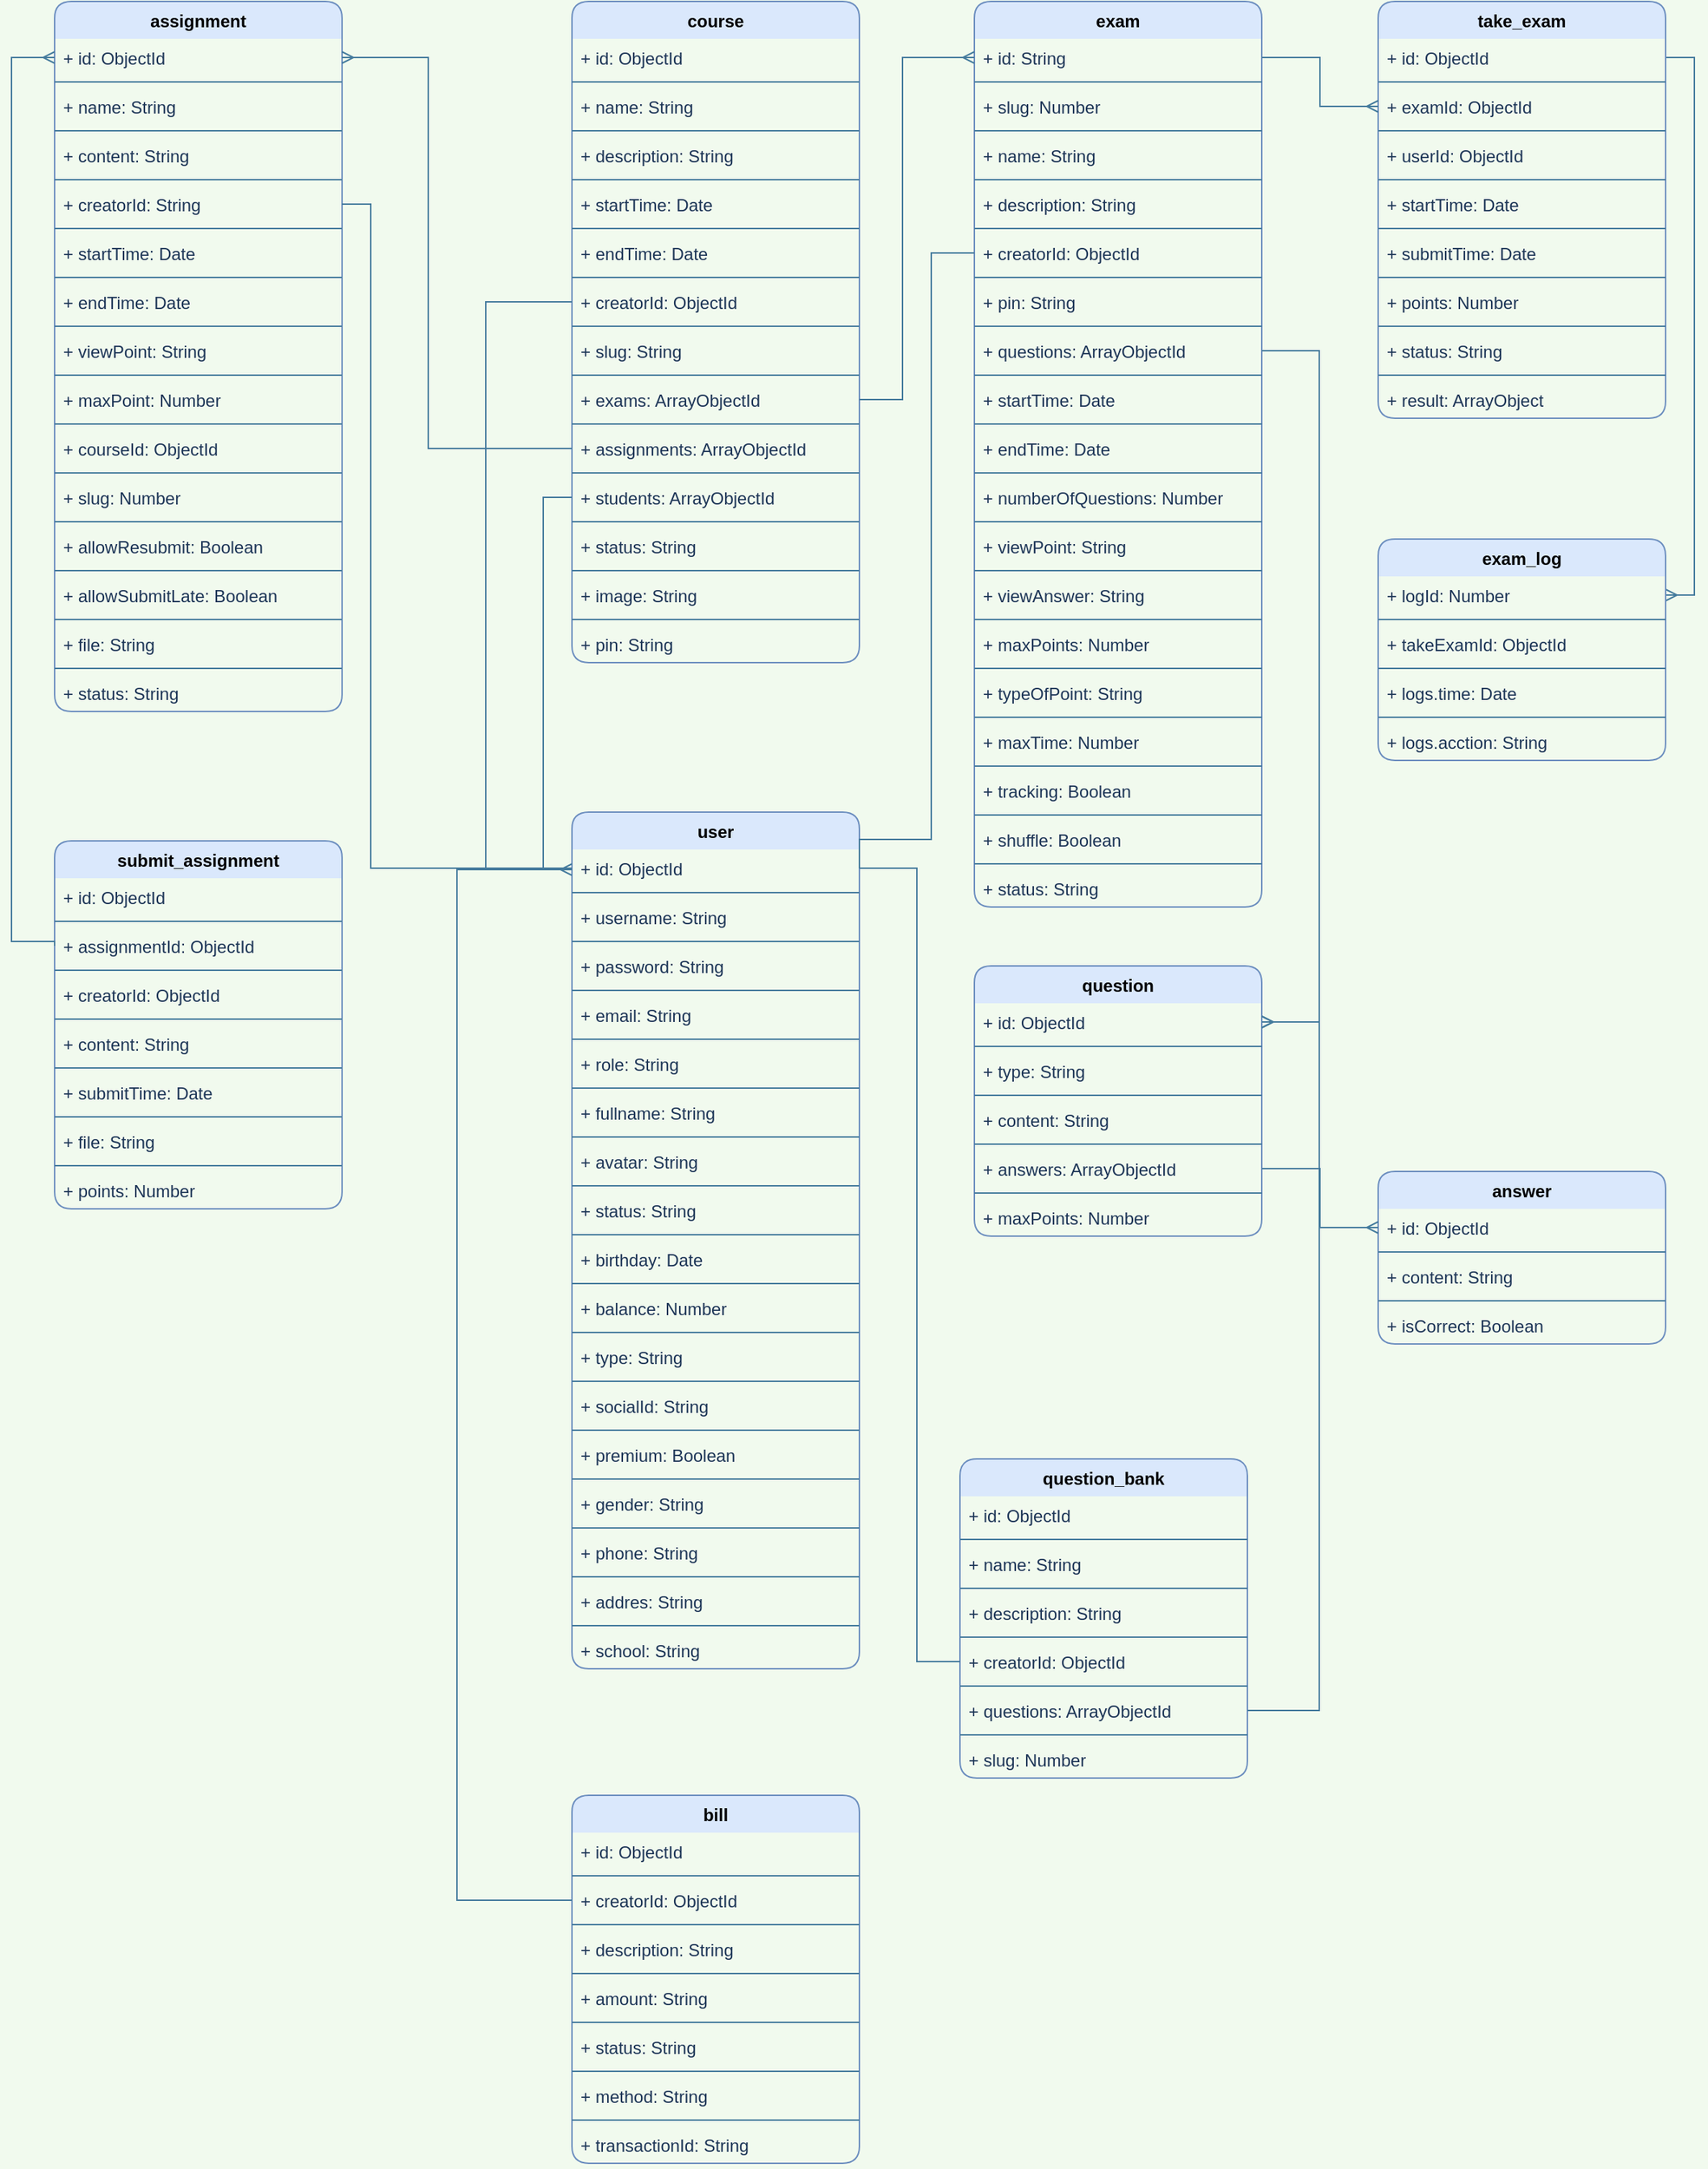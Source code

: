 <mxfile version="20.7.4" type="github" pages="2">
  <diagram id="kCKb7sFNtNQACJCm1Rp3" name="Page-1">
    <mxGraphModel dx="1050" dy="619" grid="1" gridSize="10" guides="1" tooltips="1" connect="1" arrows="1" fold="1" page="1" pageScale="1" pageWidth="1920" pageHeight="1200" background="#F1FAEE" math="0" shadow="0">
      <root>
        <mxCell id="0" />
        <mxCell id="1" parent="0" />
        <mxCell id="yh_sQvZe-Dtuo9pEbm0h-1" value="answer" style="swimlane;fontStyle=1;align=center;verticalAlign=top;childLayout=stackLayout;horizontal=1;startSize=26;horizontalStack=0;resizeParent=1;resizeParentMax=0;resizeLast=0;collapsible=1;marginBottom=0;rounded=1;glass=0;sketch=0;fillColor=#dae8fc;strokeColor=#6c8ebf;swimlaneLine=0;" parent="1" vertex="1">
          <mxGeometry x="991" y="854" width="200" height="120" as="geometry">
            <mxRectangle x="20" y="30" width="80" height="30" as="alternateBounds" />
          </mxGeometry>
        </mxCell>
        <mxCell id="yh_sQvZe-Dtuo9pEbm0h-2" value="+ id: ObjectId" style="text;strokeColor=none;fillColor=none;align=left;verticalAlign=top;spacingLeft=4;spacingRight=4;overflow=hidden;rotatable=0;points=[[0,0.5],[1,0.5]];portConstraint=eastwest;rounded=0;glass=0;sketch=0;fontColor=#1D3557;swimlaneLine=0;" parent="yh_sQvZe-Dtuo9pEbm0h-1" vertex="1">
          <mxGeometry y="26" width="200" height="26" as="geometry" />
        </mxCell>
        <mxCell id="yh_sQvZe-Dtuo9pEbm0h-3" value="" style="line;strokeWidth=1;fillColor=none;align=left;verticalAlign=middle;spacingTop=-1;spacingLeft=3;spacingRight=3;rotatable=0;labelPosition=right;points=[];portConstraint=eastwest;rounded=0;glass=0;sketch=0;labelBackgroundColor=#F1FAEE;strokeColor=#457B9D;fontColor=#1D3557;swimlaneLine=0;" parent="yh_sQvZe-Dtuo9pEbm0h-1" vertex="1">
          <mxGeometry y="52" width="200" height="8" as="geometry" />
        </mxCell>
        <mxCell id="yh_sQvZe-Dtuo9pEbm0h-4" value="+ content: String" style="text;strokeColor=none;fillColor=none;align=left;verticalAlign=top;spacingLeft=4;spacingRight=4;overflow=hidden;rotatable=0;points=[[0,0.5],[1,0.5]];portConstraint=eastwest;rounded=0;glass=0;sketch=0;fontColor=#1D3557;swimlaneLine=0;" parent="yh_sQvZe-Dtuo9pEbm0h-1" vertex="1">
          <mxGeometry y="60" width="200" height="26" as="geometry" />
        </mxCell>
        <mxCell id="yh_sQvZe-Dtuo9pEbm0h-5" value="" style="line;strokeWidth=1;fillColor=none;align=left;verticalAlign=middle;spacingTop=-1;spacingLeft=3;spacingRight=3;rotatable=0;labelPosition=right;points=[];portConstraint=eastwest;rounded=1;glass=0;sketch=0;labelBackgroundColor=#F1FAEE;strokeColor=#457B9D;fontColor=#1D3557;swimlaneLine=0;" parent="yh_sQvZe-Dtuo9pEbm0h-1" vertex="1">
          <mxGeometry y="86" width="200" height="8" as="geometry" />
        </mxCell>
        <mxCell id="yh_sQvZe-Dtuo9pEbm0h-6" value="+ isCorrect: Boolean" style="text;strokeColor=none;fillColor=none;align=left;verticalAlign=top;spacingLeft=4;spacingRight=4;overflow=hidden;rotatable=0;points=[[0,0.5],[1,0.5]];portConstraint=eastwest;rounded=0;glass=0;sketch=0;fontColor=#1D3557;swimlaneLine=0;" parent="yh_sQvZe-Dtuo9pEbm0h-1" vertex="1">
          <mxGeometry y="94" width="200" height="26" as="geometry" />
        </mxCell>
        <mxCell id="yh_sQvZe-Dtuo9pEbm0h-7" value="bill" style="swimlane;fontStyle=1;align=center;verticalAlign=top;childLayout=stackLayout;horizontal=1;startSize=26;horizontalStack=0;resizeParent=1;resizeParentMax=0;resizeLast=0;collapsible=1;marginBottom=0;rounded=1;glass=0;sketch=0;fillColor=#dae8fc;strokeColor=#6c8ebf;swimlaneLine=0;" parent="1" vertex="1">
          <mxGeometry x="430" y="1288" width="200" height="256" as="geometry" />
        </mxCell>
        <mxCell id="yh_sQvZe-Dtuo9pEbm0h-8" value="+ id: ObjectId" style="text;strokeColor=none;fillColor=none;align=left;verticalAlign=top;spacingLeft=4;spacingRight=4;overflow=hidden;rotatable=0;points=[[0,0.5],[1,0.5]];portConstraint=eastwest;rounded=0;glass=0;sketch=0;fontColor=#1D3557;swimlaneLine=0;" parent="yh_sQvZe-Dtuo9pEbm0h-7" vertex="1">
          <mxGeometry y="26" width="200" height="26" as="geometry" />
        </mxCell>
        <mxCell id="yh_sQvZe-Dtuo9pEbm0h-9" value="" style="line;strokeWidth=1;fillColor=none;align=left;verticalAlign=middle;spacingTop=-1;spacingLeft=3;spacingRight=3;rotatable=0;labelPosition=right;points=[];portConstraint=eastwest;rounded=0;glass=0;sketch=0;labelBackgroundColor=#F1FAEE;strokeColor=#457B9D;fontColor=#1D3557;swimlaneLine=0;" parent="yh_sQvZe-Dtuo9pEbm0h-7" vertex="1">
          <mxGeometry y="52" width="200" height="8" as="geometry" />
        </mxCell>
        <mxCell id="yh_sQvZe-Dtuo9pEbm0h-10" value="+ creatorId: ObjectId" style="text;strokeColor=none;fillColor=none;align=left;verticalAlign=top;spacingLeft=4;spacingRight=4;overflow=hidden;rotatable=0;points=[[0,0.5],[1,0.5]];portConstraint=eastwest;rounded=0;glass=0;sketch=0;fontColor=#1D3557;swimlaneLine=0;" parent="yh_sQvZe-Dtuo9pEbm0h-7" vertex="1">
          <mxGeometry y="60" width="200" height="26" as="geometry" />
        </mxCell>
        <mxCell id="yh_sQvZe-Dtuo9pEbm0h-11" value="" style="line;strokeWidth=1;fillColor=none;align=left;verticalAlign=middle;spacingTop=-1;spacingLeft=3;spacingRight=3;rotatable=0;labelPosition=right;points=[];portConstraint=eastwest;rounded=1;glass=0;sketch=0;labelBackgroundColor=#F1FAEE;strokeColor=#457B9D;fontColor=#1D3557;swimlaneLine=0;" parent="yh_sQvZe-Dtuo9pEbm0h-7" vertex="1">
          <mxGeometry y="86" width="200" height="8" as="geometry" />
        </mxCell>
        <mxCell id="yh_sQvZe-Dtuo9pEbm0h-12" value="+ description: String" style="text;strokeColor=none;fillColor=none;align=left;verticalAlign=top;spacingLeft=4;spacingRight=4;overflow=hidden;rotatable=0;points=[[0,0.5],[1,0.5]];portConstraint=eastwest;rounded=0;glass=0;sketch=0;fontColor=#1D3557;swimlaneLine=0;" parent="yh_sQvZe-Dtuo9pEbm0h-7" vertex="1">
          <mxGeometry y="94" width="200" height="26" as="geometry" />
        </mxCell>
        <mxCell id="yh_sQvZe-Dtuo9pEbm0h-13" value="" style="line;strokeWidth=1;fillColor=none;align=left;verticalAlign=middle;spacingTop=-1;spacingLeft=3;spacingRight=3;rotatable=0;labelPosition=right;points=[];portConstraint=eastwest;rounded=1;glass=0;sketch=0;labelBackgroundColor=#F1FAEE;strokeColor=#457B9D;fontColor=#1D3557;swimlaneLine=0;" parent="yh_sQvZe-Dtuo9pEbm0h-7" vertex="1">
          <mxGeometry y="120" width="200" height="8" as="geometry" />
        </mxCell>
        <mxCell id="yh_sQvZe-Dtuo9pEbm0h-14" value="+ amount: String" style="text;strokeColor=none;fillColor=none;align=left;verticalAlign=top;spacingLeft=4;spacingRight=4;overflow=hidden;rotatable=0;points=[[0,0.5],[1,0.5]];portConstraint=eastwest;rounded=0;glass=0;sketch=0;fontColor=#1D3557;swimlaneLine=0;" parent="yh_sQvZe-Dtuo9pEbm0h-7" vertex="1">
          <mxGeometry y="128" width="200" height="26" as="geometry" />
        </mxCell>
        <mxCell id="yh_sQvZe-Dtuo9pEbm0h-15" value="" style="line;strokeWidth=1;fillColor=none;align=left;verticalAlign=middle;spacingTop=-1;spacingLeft=3;spacingRight=3;rotatable=0;labelPosition=right;points=[];portConstraint=eastwest;rounded=1;glass=0;sketch=0;labelBackgroundColor=#F1FAEE;strokeColor=#457B9D;fontColor=#1D3557;swimlaneLine=0;" parent="yh_sQvZe-Dtuo9pEbm0h-7" vertex="1">
          <mxGeometry y="154" width="200" height="8" as="geometry" />
        </mxCell>
        <mxCell id="yh_sQvZe-Dtuo9pEbm0h-16" value="+ status: String" style="text;strokeColor=none;fillColor=none;align=left;verticalAlign=top;spacingLeft=4;spacingRight=4;overflow=hidden;rotatable=0;points=[[0,0.5],[1,0.5]];portConstraint=eastwest;rounded=0;glass=0;sketch=0;fontColor=#1D3557;swimlaneLine=0;" parent="yh_sQvZe-Dtuo9pEbm0h-7" vertex="1">
          <mxGeometry y="162" width="200" height="26" as="geometry" />
        </mxCell>
        <mxCell id="yh_sQvZe-Dtuo9pEbm0h-17" value="" style="line;strokeWidth=1;fillColor=none;align=left;verticalAlign=middle;spacingTop=-1;spacingLeft=3;spacingRight=3;rotatable=0;labelPosition=right;points=[];portConstraint=eastwest;rounded=1;glass=0;sketch=0;labelBackgroundColor=#F1FAEE;strokeColor=#457B9D;fontColor=#1D3557;swimlaneLine=0;" parent="yh_sQvZe-Dtuo9pEbm0h-7" vertex="1">
          <mxGeometry y="188" width="200" height="8" as="geometry" />
        </mxCell>
        <mxCell id="yh_sQvZe-Dtuo9pEbm0h-18" value="+ method: String" style="text;strokeColor=none;fillColor=none;align=left;verticalAlign=top;spacingLeft=4;spacingRight=4;overflow=hidden;rotatable=0;points=[[0,0.5],[1,0.5]];portConstraint=eastwest;rounded=0;glass=0;sketch=0;fontColor=#1D3557;swimlaneLine=0;" parent="yh_sQvZe-Dtuo9pEbm0h-7" vertex="1">
          <mxGeometry y="196" width="200" height="26" as="geometry" />
        </mxCell>
        <mxCell id="yh_sQvZe-Dtuo9pEbm0h-19" value="" style="line;strokeWidth=1;fillColor=none;align=left;verticalAlign=middle;spacingTop=-1;spacingLeft=3;spacingRight=3;rotatable=0;labelPosition=right;points=[];portConstraint=eastwest;rounded=1;glass=0;sketch=0;labelBackgroundColor=#F1FAEE;strokeColor=#457B9D;fontColor=#1D3557;swimlaneLine=0;" parent="yh_sQvZe-Dtuo9pEbm0h-7" vertex="1">
          <mxGeometry y="222" width="200" height="8" as="geometry" />
        </mxCell>
        <mxCell id="yh_sQvZe-Dtuo9pEbm0h-20" value="+ transactionId: String" style="text;strokeColor=none;fillColor=none;align=left;verticalAlign=top;spacingLeft=4;spacingRight=4;overflow=hidden;rotatable=0;points=[[0,0.5],[1,0.5]];portConstraint=eastwest;rounded=0;glass=0;sketch=0;fontColor=#1D3557;swimlaneLine=0;" parent="yh_sQvZe-Dtuo9pEbm0h-7" vertex="1">
          <mxGeometry y="230" width="200" height="26" as="geometry" />
        </mxCell>
        <mxCell id="yh_sQvZe-Dtuo9pEbm0h-21" value="assignment" style="swimlane;fontStyle=1;align=center;verticalAlign=top;childLayout=stackLayout;horizontal=1;startSize=26;horizontalStack=0;resizeParent=1;resizeParentMax=0;resizeLast=0;collapsible=1;marginBottom=0;rounded=1;glass=0;sketch=0;fillColor=#dae8fc;strokeColor=#6c8ebf;swimlaneLine=0;" parent="1" vertex="1">
          <mxGeometry x="70" y="40" width="200" height="494" as="geometry">
            <mxRectangle x="90" y="231" width="110" height="30" as="alternateBounds" />
          </mxGeometry>
        </mxCell>
        <mxCell id="yh_sQvZe-Dtuo9pEbm0h-22" value="+ id: ObjectId" style="text;strokeColor=none;fillColor=none;align=left;verticalAlign=top;spacingLeft=4;spacingRight=4;overflow=hidden;rotatable=0;points=[[0,0.5],[1,0.5]];portConstraint=eastwest;rounded=1;glass=0;sketch=0;fontColor=#1D3557;swimlaneLine=0;" parent="yh_sQvZe-Dtuo9pEbm0h-21" vertex="1">
          <mxGeometry y="26" width="200" height="26" as="geometry" />
        </mxCell>
        <mxCell id="yh_sQvZe-Dtuo9pEbm0h-23" value="" style="line;strokeWidth=1;fillColor=none;align=left;verticalAlign=middle;spacingTop=-1;spacingLeft=3;spacingRight=3;rotatable=0;labelPosition=right;points=[];portConstraint=eastwest;rounded=1;glass=0;sketch=0;labelBackgroundColor=#F1FAEE;strokeColor=#457B9D;fontColor=#1D3557;swimlaneLine=0;" parent="yh_sQvZe-Dtuo9pEbm0h-21" vertex="1">
          <mxGeometry y="52" width="200" height="8" as="geometry" />
        </mxCell>
        <mxCell id="yh_sQvZe-Dtuo9pEbm0h-24" value="+ name: String" style="text;strokeColor=none;fillColor=none;align=left;verticalAlign=top;spacingLeft=4;spacingRight=4;overflow=hidden;rotatable=0;points=[[0,0.5],[1,0.5]];portConstraint=eastwest;rounded=1;glass=0;sketch=0;fontColor=#1D3557;swimlaneLine=0;" parent="yh_sQvZe-Dtuo9pEbm0h-21" vertex="1">
          <mxGeometry y="60" width="200" height="26" as="geometry" />
        </mxCell>
        <mxCell id="yh_sQvZe-Dtuo9pEbm0h-25" value="" style="line;strokeWidth=1;fillColor=none;align=left;verticalAlign=middle;spacingTop=-1;spacingLeft=3;spacingRight=3;rotatable=0;labelPosition=right;points=[];portConstraint=eastwest;rounded=1;glass=0;sketch=0;labelBackgroundColor=#F1FAEE;strokeColor=#457B9D;fontColor=#1D3557;swimlaneLine=0;" parent="yh_sQvZe-Dtuo9pEbm0h-21" vertex="1">
          <mxGeometry y="86" width="200" height="8" as="geometry" />
        </mxCell>
        <mxCell id="yh_sQvZe-Dtuo9pEbm0h-26" value="+ content: String" style="text;strokeColor=none;fillColor=none;align=left;verticalAlign=top;spacingLeft=4;spacingRight=4;overflow=hidden;rotatable=0;points=[[0,0.5],[1,0.5]];portConstraint=eastwest;rounded=1;glass=0;sketch=0;fontColor=#1D3557;swimlaneLine=0;" parent="yh_sQvZe-Dtuo9pEbm0h-21" vertex="1">
          <mxGeometry y="94" width="200" height="26" as="geometry" />
        </mxCell>
        <mxCell id="yh_sQvZe-Dtuo9pEbm0h-27" value="" style="line;strokeWidth=1;fillColor=none;align=left;verticalAlign=middle;spacingTop=-1;spacingLeft=3;spacingRight=3;rotatable=0;labelPosition=right;points=[];portConstraint=eastwest;rounded=1;glass=0;sketch=0;labelBackgroundColor=#F1FAEE;strokeColor=#457B9D;fontColor=#1D3557;swimlaneLine=0;" parent="yh_sQvZe-Dtuo9pEbm0h-21" vertex="1">
          <mxGeometry y="120" width="200" height="8" as="geometry" />
        </mxCell>
        <mxCell id="yh_sQvZe-Dtuo9pEbm0h-28" value="+ creatorId: String" style="text;strokeColor=none;fillColor=none;align=left;verticalAlign=top;spacingLeft=4;spacingRight=4;overflow=hidden;rotatable=0;points=[[0,0.5],[1,0.5]];portConstraint=eastwest;rounded=1;glass=0;sketch=0;fontColor=#1D3557;swimlaneLine=0;" parent="yh_sQvZe-Dtuo9pEbm0h-21" vertex="1">
          <mxGeometry y="128" width="200" height="26" as="geometry" />
        </mxCell>
        <mxCell id="yh_sQvZe-Dtuo9pEbm0h-29" value="" style="line;strokeWidth=1;fillColor=none;align=left;verticalAlign=middle;spacingTop=-1;spacingLeft=3;spacingRight=3;rotatable=0;labelPosition=right;points=[];portConstraint=eastwest;rounded=1;glass=0;sketch=0;labelBackgroundColor=#F1FAEE;strokeColor=#457B9D;fontColor=#1D3557;swimlaneLine=0;" parent="yh_sQvZe-Dtuo9pEbm0h-21" vertex="1">
          <mxGeometry y="154" width="200" height="8" as="geometry" />
        </mxCell>
        <mxCell id="yh_sQvZe-Dtuo9pEbm0h-30" value="+ startTime: Date" style="text;strokeColor=none;fillColor=none;align=left;verticalAlign=top;spacingLeft=4;spacingRight=4;overflow=hidden;rotatable=0;points=[[0,0.5],[1,0.5]];portConstraint=eastwest;rounded=1;glass=0;sketch=0;fontColor=#1D3557;swimlaneLine=0;" parent="yh_sQvZe-Dtuo9pEbm0h-21" vertex="1">
          <mxGeometry y="162" width="200" height="26" as="geometry" />
        </mxCell>
        <mxCell id="yh_sQvZe-Dtuo9pEbm0h-31" value="" style="line;strokeWidth=1;fillColor=none;align=left;verticalAlign=middle;spacingTop=-1;spacingLeft=3;spacingRight=3;rotatable=0;labelPosition=right;points=[];portConstraint=eastwest;rounded=1;glass=0;sketch=0;labelBackgroundColor=#F1FAEE;strokeColor=#457B9D;fontColor=#1D3557;swimlaneLine=0;" parent="yh_sQvZe-Dtuo9pEbm0h-21" vertex="1">
          <mxGeometry y="188" width="200" height="8" as="geometry" />
        </mxCell>
        <mxCell id="yh_sQvZe-Dtuo9pEbm0h-32" value="+ endTime: Date" style="text;strokeColor=none;fillColor=none;align=left;verticalAlign=top;spacingLeft=4;spacingRight=4;overflow=hidden;rotatable=0;points=[[0,0.5],[1,0.5]];portConstraint=eastwest;rounded=1;glass=0;sketch=0;fontColor=#1D3557;swimlaneLine=0;" parent="yh_sQvZe-Dtuo9pEbm0h-21" vertex="1">
          <mxGeometry y="196" width="200" height="26" as="geometry" />
        </mxCell>
        <mxCell id="yh_sQvZe-Dtuo9pEbm0h-33" value="" style="line;strokeWidth=1;fillColor=none;align=left;verticalAlign=middle;spacingTop=-1;spacingLeft=3;spacingRight=3;rotatable=0;labelPosition=right;points=[];portConstraint=eastwest;rounded=1;glass=0;sketch=0;labelBackgroundColor=#F1FAEE;strokeColor=#457B9D;fontColor=#1D3557;swimlaneLine=0;" parent="yh_sQvZe-Dtuo9pEbm0h-21" vertex="1">
          <mxGeometry y="222" width="200" height="8" as="geometry" />
        </mxCell>
        <mxCell id="yh_sQvZe-Dtuo9pEbm0h-34" value="+ viewPoint: String" style="text;strokeColor=none;fillColor=none;align=left;verticalAlign=top;spacingLeft=4;spacingRight=4;overflow=hidden;rotatable=0;points=[[0,0.5],[1,0.5]];portConstraint=eastwest;rounded=1;glass=0;sketch=0;fontColor=#1D3557;swimlaneLine=0;" parent="yh_sQvZe-Dtuo9pEbm0h-21" vertex="1">
          <mxGeometry y="230" width="200" height="26" as="geometry" />
        </mxCell>
        <mxCell id="yh_sQvZe-Dtuo9pEbm0h-35" value="" style="line;strokeWidth=1;fillColor=none;align=left;verticalAlign=middle;spacingTop=-1;spacingLeft=3;spacingRight=3;rotatable=0;labelPosition=right;points=[];portConstraint=eastwest;rounded=1;glass=0;sketch=0;labelBackgroundColor=#F1FAEE;strokeColor=#457B9D;fontColor=#1D3557;swimlaneLine=0;" parent="yh_sQvZe-Dtuo9pEbm0h-21" vertex="1">
          <mxGeometry y="256" width="200" height="8" as="geometry" />
        </mxCell>
        <mxCell id="yh_sQvZe-Dtuo9pEbm0h-36" value="+ maxPoint: Number" style="text;strokeColor=none;fillColor=none;align=left;verticalAlign=top;spacingLeft=4;spacingRight=4;overflow=hidden;rotatable=0;points=[[0,0.5],[1,0.5]];portConstraint=eastwest;rounded=1;glass=0;sketch=0;fontColor=#1D3557;swimlaneLine=0;" parent="yh_sQvZe-Dtuo9pEbm0h-21" vertex="1">
          <mxGeometry y="264" width="200" height="26" as="geometry" />
        </mxCell>
        <mxCell id="yh_sQvZe-Dtuo9pEbm0h-37" value="" style="line;strokeWidth=1;fillColor=none;align=left;verticalAlign=middle;spacingTop=-1;spacingLeft=3;spacingRight=3;rotatable=0;labelPosition=right;points=[];portConstraint=eastwest;rounded=1;glass=0;sketch=0;labelBackgroundColor=#F1FAEE;strokeColor=#457B9D;fontColor=#1D3557;swimlaneLine=0;" parent="yh_sQvZe-Dtuo9pEbm0h-21" vertex="1">
          <mxGeometry y="290" width="200" height="8" as="geometry" />
        </mxCell>
        <mxCell id="yh_sQvZe-Dtuo9pEbm0h-38" value="+ courseId: ObjectId" style="text;strokeColor=none;fillColor=none;align=left;verticalAlign=top;spacingLeft=4;spacingRight=4;overflow=hidden;rotatable=0;points=[[0,0.5],[1,0.5]];portConstraint=eastwest;rounded=1;glass=0;sketch=0;fontColor=#1D3557;swimlaneLine=0;" parent="yh_sQvZe-Dtuo9pEbm0h-21" vertex="1">
          <mxGeometry y="298" width="200" height="26" as="geometry" />
        </mxCell>
        <mxCell id="yh_sQvZe-Dtuo9pEbm0h-39" value="" style="line;strokeWidth=1;fillColor=none;align=left;verticalAlign=middle;spacingTop=-1;spacingLeft=3;spacingRight=3;rotatable=0;labelPosition=right;points=[];portConstraint=eastwest;rounded=1;glass=0;sketch=0;labelBackgroundColor=#F1FAEE;strokeColor=#457B9D;fontColor=#1D3557;swimlaneLine=0;" parent="yh_sQvZe-Dtuo9pEbm0h-21" vertex="1">
          <mxGeometry y="324" width="200" height="8" as="geometry" />
        </mxCell>
        <mxCell id="yh_sQvZe-Dtuo9pEbm0h-40" value="+ slug: Number" style="text;strokeColor=none;fillColor=none;align=left;verticalAlign=top;spacingLeft=4;spacingRight=4;overflow=hidden;rotatable=0;points=[[0,0.5],[1,0.5]];portConstraint=eastwest;rounded=1;glass=0;sketch=0;fontColor=#1D3557;swimlaneLine=0;" parent="yh_sQvZe-Dtuo9pEbm0h-21" vertex="1">
          <mxGeometry y="332" width="200" height="26" as="geometry" />
        </mxCell>
        <mxCell id="yh_sQvZe-Dtuo9pEbm0h-41" value="" style="line;strokeWidth=1;fillColor=none;align=left;verticalAlign=middle;spacingTop=-1;spacingLeft=3;spacingRight=3;rotatable=0;labelPosition=right;points=[];portConstraint=eastwest;rounded=1;glass=0;sketch=0;labelBackgroundColor=#F1FAEE;strokeColor=#457B9D;fontColor=#1D3557;swimlaneLine=0;" parent="yh_sQvZe-Dtuo9pEbm0h-21" vertex="1">
          <mxGeometry y="358" width="200" height="8" as="geometry" />
        </mxCell>
        <mxCell id="yh_sQvZe-Dtuo9pEbm0h-42" value="+ allowResubmit: Boolean" style="text;strokeColor=none;fillColor=none;align=left;verticalAlign=top;spacingLeft=4;spacingRight=4;overflow=hidden;rotatable=0;points=[[0,0.5],[1,0.5]];portConstraint=eastwest;rounded=1;glass=0;sketch=0;fontColor=#1D3557;swimlaneLine=0;" parent="yh_sQvZe-Dtuo9pEbm0h-21" vertex="1">
          <mxGeometry y="366" width="200" height="26" as="geometry" />
        </mxCell>
        <mxCell id="yh_sQvZe-Dtuo9pEbm0h-43" value="" style="line;strokeWidth=1;fillColor=none;align=left;verticalAlign=middle;spacingTop=-1;spacingLeft=3;spacingRight=3;rotatable=0;labelPosition=right;points=[];portConstraint=eastwest;rounded=1;glass=0;sketch=0;labelBackgroundColor=#F1FAEE;strokeColor=#457B9D;fontColor=#1D3557;swimlaneLine=0;" parent="yh_sQvZe-Dtuo9pEbm0h-21" vertex="1">
          <mxGeometry y="392" width="200" height="8" as="geometry" />
        </mxCell>
        <mxCell id="yh_sQvZe-Dtuo9pEbm0h-44" value="+ allowSubmitLate: Boolean" style="text;strokeColor=none;fillColor=none;align=left;verticalAlign=top;spacingLeft=4;spacingRight=4;overflow=hidden;rotatable=0;points=[[0,0.5],[1,0.5]];portConstraint=eastwest;rounded=1;glass=0;sketch=0;fontColor=#1D3557;swimlaneLine=0;" parent="yh_sQvZe-Dtuo9pEbm0h-21" vertex="1">
          <mxGeometry y="400" width="200" height="26" as="geometry" />
        </mxCell>
        <mxCell id="yh_sQvZe-Dtuo9pEbm0h-45" value="" style="line;strokeWidth=1;fillColor=none;align=left;verticalAlign=middle;spacingTop=-1;spacingLeft=3;spacingRight=3;rotatable=0;labelPosition=right;points=[];portConstraint=eastwest;rounded=1;glass=0;sketch=0;labelBackgroundColor=#F1FAEE;strokeColor=#457B9D;fontColor=#1D3557;swimlaneLine=0;" parent="yh_sQvZe-Dtuo9pEbm0h-21" vertex="1">
          <mxGeometry y="426" width="200" height="8" as="geometry" />
        </mxCell>
        <mxCell id="yh_sQvZe-Dtuo9pEbm0h-46" value="+ file: String" style="text;strokeColor=none;fillColor=none;align=left;verticalAlign=top;spacingLeft=4;spacingRight=4;overflow=hidden;rotatable=0;points=[[0,0.5],[1,0.5]];portConstraint=eastwest;rounded=1;glass=0;sketch=0;fontColor=#1D3557;swimlaneLine=0;" parent="yh_sQvZe-Dtuo9pEbm0h-21" vertex="1">
          <mxGeometry y="434" width="200" height="26" as="geometry" />
        </mxCell>
        <mxCell id="yh_sQvZe-Dtuo9pEbm0h-47" value="" style="line;strokeWidth=1;fillColor=none;align=left;verticalAlign=middle;spacingTop=-1;spacingLeft=3;spacingRight=3;rotatable=0;labelPosition=right;points=[];portConstraint=eastwest;rounded=1;glass=0;sketch=0;labelBackgroundColor=#F1FAEE;strokeColor=#457B9D;fontColor=#1D3557;swimlaneLine=0;" parent="yh_sQvZe-Dtuo9pEbm0h-21" vertex="1">
          <mxGeometry y="460" width="200" height="8" as="geometry" />
        </mxCell>
        <mxCell id="yh_sQvZe-Dtuo9pEbm0h-48" value="+ status: String" style="text;strokeColor=none;fillColor=none;align=left;verticalAlign=top;spacingLeft=4;spacingRight=4;overflow=hidden;rotatable=0;points=[[0,0.5],[1,0.5]];portConstraint=eastwest;rounded=1;glass=0;sketch=0;fontColor=#1D3557;swimlaneLine=0;" parent="yh_sQvZe-Dtuo9pEbm0h-21" vertex="1">
          <mxGeometry y="468" width="200" height="26" as="geometry" />
        </mxCell>
        <mxCell id="yh_sQvZe-Dtuo9pEbm0h-49" value="course" style="swimlane;fontStyle=1;align=center;verticalAlign=top;childLayout=stackLayout;horizontal=1;startSize=26;horizontalStack=0;resizeParent=1;resizeParentMax=0;resizeLast=0;collapsible=1;marginBottom=0;rounded=1;glass=0;sketch=0;fillColor=#dae8fc;strokeColor=#6c8ebf;swimlaneLine=0;" parent="1" vertex="1">
          <mxGeometry x="430" y="40" width="200" height="460" as="geometry" />
        </mxCell>
        <mxCell id="yh_sQvZe-Dtuo9pEbm0h-50" value="+ id: ObjectId" style="text;strokeColor=none;fillColor=none;align=left;verticalAlign=top;spacingLeft=4;spacingRight=4;overflow=hidden;rotatable=0;points=[[0,0.5],[1,0.5]];portConstraint=eastwest;rounded=1;glass=0;sketch=0;fontColor=#1D3557;swimlaneLine=0;" parent="yh_sQvZe-Dtuo9pEbm0h-49" vertex="1">
          <mxGeometry y="26" width="200" height="26" as="geometry" />
        </mxCell>
        <mxCell id="yh_sQvZe-Dtuo9pEbm0h-51" value="" style="line;strokeWidth=1;fillColor=none;align=left;verticalAlign=middle;spacingTop=-1;spacingLeft=3;spacingRight=3;rotatable=0;labelPosition=right;points=[];portConstraint=eastwest;rounded=1;glass=0;sketch=0;labelBackgroundColor=#F1FAEE;strokeColor=#457B9D;fontColor=#1D3557;swimlaneLine=0;" parent="yh_sQvZe-Dtuo9pEbm0h-49" vertex="1">
          <mxGeometry y="52" width="200" height="8" as="geometry" />
        </mxCell>
        <mxCell id="yh_sQvZe-Dtuo9pEbm0h-52" value="+ name: String" style="text;strokeColor=none;fillColor=none;align=left;verticalAlign=top;spacingLeft=4;spacingRight=4;overflow=hidden;rotatable=0;points=[[0,0.5],[1,0.5]];portConstraint=eastwest;rounded=1;glass=0;sketch=0;fontColor=#1D3557;swimlaneLine=0;" parent="yh_sQvZe-Dtuo9pEbm0h-49" vertex="1">
          <mxGeometry y="60" width="200" height="26" as="geometry" />
        </mxCell>
        <mxCell id="yh_sQvZe-Dtuo9pEbm0h-53" value="" style="line;strokeWidth=1;fillColor=none;align=left;verticalAlign=middle;spacingTop=-1;spacingLeft=3;spacingRight=3;rotatable=0;labelPosition=right;points=[];portConstraint=eastwest;rounded=1;glass=0;sketch=0;labelBackgroundColor=#F1FAEE;strokeColor=#457B9D;fontColor=#1D3557;swimlaneLine=0;" parent="yh_sQvZe-Dtuo9pEbm0h-49" vertex="1">
          <mxGeometry y="86" width="200" height="8" as="geometry" />
        </mxCell>
        <mxCell id="yh_sQvZe-Dtuo9pEbm0h-54" value="+ description: String" style="text;strokeColor=none;fillColor=none;align=left;verticalAlign=top;spacingLeft=4;spacingRight=4;overflow=hidden;rotatable=0;points=[[0,0.5],[1,0.5]];portConstraint=eastwest;rounded=1;glass=0;sketch=0;fontColor=#1D3557;swimlaneLine=0;" parent="yh_sQvZe-Dtuo9pEbm0h-49" vertex="1">
          <mxGeometry y="94" width="200" height="26" as="geometry" />
        </mxCell>
        <mxCell id="yh_sQvZe-Dtuo9pEbm0h-55" value="" style="line;strokeWidth=1;fillColor=none;align=left;verticalAlign=middle;spacingTop=-1;spacingLeft=3;spacingRight=3;rotatable=0;labelPosition=right;points=[];portConstraint=eastwest;rounded=1;glass=0;sketch=0;labelBackgroundColor=#F1FAEE;strokeColor=#457B9D;fontColor=#1D3557;swimlaneLine=0;" parent="yh_sQvZe-Dtuo9pEbm0h-49" vertex="1">
          <mxGeometry y="120" width="200" height="8" as="geometry" />
        </mxCell>
        <mxCell id="yh_sQvZe-Dtuo9pEbm0h-56" value="+ startTime: Date" style="text;strokeColor=none;fillColor=none;align=left;verticalAlign=top;spacingLeft=4;spacingRight=4;overflow=hidden;rotatable=0;points=[[0,0.5],[1,0.5]];portConstraint=eastwest;rounded=1;glass=0;sketch=0;fontColor=#1D3557;swimlaneLine=0;" parent="yh_sQvZe-Dtuo9pEbm0h-49" vertex="1">
          <mxGeometry y="128" width="200" height="26" as="geometry" />
        </mxCell>
        <mxCell id="yh_sQvZe-Dtuo9pEbm0h-57" value="" style="line;strokeWidth=1;fillColor=none;align=left;verticalAlign=middle;spacingTop=-1;spacingLeft=3;spacingRight=3;rotatable=0;labelPosition=right;points=[];portConstraint=eastwest;rounded=1;glass=0;sketch=0;labelBackgroundColor=#F1FAEE;strokeColor=#457B9D;fontColor=#1D3557;swimlaneLine=0;" parent="yh_sQvZe-Dtuo9pEbm0h-49" vertex="1">
          <mxGeometry y="154" width="200" height="8" as="geometry" />
        </mxCell>
        <mxCell id="yh_sQvZe-Dtuo9pEbm0h-58" value="+ endTime: Date" style="text;strokeColor=none;fillColor=none;align=left;verticalAlign=top;spacingLeft=4;spacingRight=4;overflow=hidden;rotatable=0;points=[[0,0.5],[1,0.5]];portConstraint=eastwest;rounded=1;glass=0;sketch=0;fontColor=#1D3557;swimlaneLine=0;" parent="yh_sQvZe-Dtuo9pEbm0h-49" vertex="1">
          <mxGeometry y="162" width="200" height="26" as="geometry" />
        </mxCell>
        <mxCell id="yh_sQvZe-Dtuo9pEbm0h-59" value="" style="line;strokeWidth=1;fillColor=none;align=left;verticalAlign=middle;spacingTop=-1;spacingLeft=3;spacingRight=3;rotatable=0;labelPosition=right;points=[];portConstraint=eastwest;rounded=1;glass=0;sketch=0;labelBackgroundColor=#F1FAEE;strokeColor=#457B9D;fontColor=#1D3557;swimlaneLine=0;" parent="yh_sQvZe-Dtuo9pEbm0h-49" vertex="1">
          <mxGeometry y="188" width="200" height="8" as="geometry" />
        </mxCell>
        <mxCell id="yh_sQvZe-Dtuo9pEbm0h-60" value="+ creatorId: ObjectId" style="text;strokeColor=none;fillColor=none;align=left;verticalAlign=top;spacingLeft=4;spacingRight=4;overflow=hidden;rotatable=0;points=[[0,0.5],[1,0.5]];portConstraint=eastwest;rounded=1;glass=0;sketch=0;fontColor=#1D3557;swimlaneLine=0;" parent="yh_sQvZe-Dtuo9pEbm0h-49" vertex="1">
          <mxGeometry y="196" width="200" height="26" as="geometry" />
        </mxCell>
        <mxCell id="yh_sQvZe-Dtuo9pEbm0h-61" value="" style="line;strokeWidth=1;fillColor=none;align=left;verticalAlign=middle;spacingTop=-1;spacingLeft=3;spacingRight=3;rotatable=0;labelPosition=right;points=[];portConstraint=eastwest;rounded=1;glass=0;sketch=0;labelBackgroundColor=#F1FAEE;strokeColor=#457B9D;fontColor=#1D3557;swimlaneLine=0;" parent="yh_sQvZe-Dtuo9pEbm0h-49" vertex="1">
          <mxGeometry y="222" width="200" height="8" as="geometry" />
        </mxCell>
        <mxCell id="yh_sQvZe-Dtuo9pEbm0h-62" value="+ slug: String" style="text;strokeColor=none;fillColor=none;align=left;verticalAlign=top;spacingLeft=4;spacingRight=4;overflow=hidden;rotatable=0;points=[[0,0.5],[1,0.5]];portConstraint=eastwest;rounded=1;glass=0;sketch=0;fontColor=#1D3557;swimlaneLine=0;" parent="yh_sQvZe-Dtuo9pEbm0h-49" vertex="1">
          <mxGeometry y="230" width="200" height="26" as="geometry" />
        </mxCell>
        <mxCell id="yh_sQvZe-Dtuo9pEbm0h-63" value="" style="line;strokeWidth=1;fillColor=none;align=left;verticalAlign=middle;spacingTop=-1;spacingLeft=3;spacingRight=3;rotatable=0;labelPosition=right;points=[];portConstraint=eastwest;rounded=1;glass=0;sketch=0;labelBackgroundColor=#F1FAEE;strokeColor=#457B9D;fontColor=#1D3557;swimlaneLine=0;" parent="yh_sQvZe-Dtuo9pEbm0h-49" vertex="1">
          <mxGeometry y="256" width="200" height="8" as="geometry" />
        </mxCell>
        <mxCell id="yh_sQvZe-Dtuo9pEbm0h-64" value="+ exams: ArrayObjectId" style="text;strokeColor=none;fillColor=none;align=left;verticalAlign=top;spacingLeft=4;spacingRight=4;overflow=hidden;rotatable=0;points=[[0,0.5],[1,0.5]];portConstraint=eastwest;rounded=1;glass=0;sketch=0;fontColor=#1D3557;swimlaneLine=0;" parent="yh_sQvZe-Dtuo9pEbm0h-49" vertex="1">
          <mxGeometry y="264" width="200" height="26" as="geometry" />
        </mxCell>
        <mxCell id="yh_sQvZe-Dtuo9pEbm0h-65" value="" style="line;strokeWidth=1;fillColor=none;align=left;verticalAlign=middle;spacingTop=-1;spacingLeft=3;spacingRight=3;rotatable=0;labelPosition=right;points=[];portConstraint=eastwest;rounded=1;glass=0;sketch=0;labelBackgroundColor=#F1FAEE;strokeColor=#457B9D;fontColor=#1D3557;swimlaneLine=0;" parent="yh_sQvZe-Dtuo9pEbm0h-49" vertex="1">
          <mxGeometry y="290" width="200" height="8" as="geometry" />
        </mxCell>
        <mxCell id="yh_sQvZe-Dtuo9pEbm0h-66" value="+ assignments: ArrayObjectId" style="text;strokeColor=none;fillColor=none;align=left;verticalAlign=top;spacingLeft=4;spacingRight=4;overflow=hidden;rotatable=0;points=[[0,0.5],[1,0.5]];portConstraint=eastwest;rounded=1;glass=0;sketch=0;fontColor=#1D3557;swimlaneLine=0;" parent="yh_sQvZe-Dtuo9pEbm0h-49" vertex="1">
          <mxGeometry y="298" width="200" height="26" as="geometry" />
        </mxCell>
        <mxCell id="yh_sQvZe-Dtuo9pEbm0h-67" value="" style="line;strokeWidth=1;fillColor=none;align=left;verticalAlign=middle;spacingTop=-1;spacingLeft=3;spacingRight=3;rotatable=0;labelPosition=right;points=[];portConstraint=eastwest;rounded=1;glass=0;sketch=0;labelBackgroundColor=#F1FAEE;strokeColor=#457B9D;fontColor=#1D3557;swimlaneLine=0;" parent="yh_sQvZe-Dtuo9pEbm0h-49" vertex="1">
          <mxGeometry y="324" width="200" height="8" as="geometry" />
        </mxCell>
        <mxCell id="yh_sQvZe-Dtuo9pEbm0h-68" value="+ students: ArrayObjectId" style="text;strokeColor=none;fillColor=none;align=left;verticalAlign=top;spacingLeft=4;spacingRight=4;overflow=hidden;rotatable=0;points=[[0,0.5],[1,0.5]];portConstraint=eastwest;rounded=1;glass=0;sketch=0;fontColor=#1D3557;swimlaneLine=0;" parent="yh_sQvZe-Dtuo9pEbm0h-49" vertex="1">
          <mxGeometry y="332" width="200" height="26" as="geometry" />
        </mxCell>
        <mxCell id="yh_sQvZe-Dtuo9pEbm0h-69" value="" style="line;strokeWidth=1;fillColor=none;align=left;verticalAlign=middle;spacingTop=-1;spacingLeft=3;spacingRight=3;rotatable=0;labelPosition=right;points=[];portConstraint=eastwest;rounded=1;glass=0;sketch=0;labelBackgroundColor=#F1FAEE;strokeColor=#457B9D;fontColor=#1D3557;swimlaneLine=0;" parent="yh_sQvZe-Dtuo9pEbm0h-49" vertex="1">
          <mxGeometry y="358" width="200" height="8" as="geometry" />
        </mxCell>
        <mxCell id="yh_sQvZe-Dtuo9pEbm0h-70" value="+ status: String" style="text;strokeColor=none;fillColor=none;align=left;verticalAlign=top;spacingLeft=4;spacingRight=4;overflow=hidden;rotatable=0;points=[[0,0.5],[1,0.5]];portConstraint=eastwest;rounded=1;glass=0;sketch=0;fontColor=#1D3557;swimlaneLine=0;" parent="yh_sQvZe-Dtuo9pEbm0h-49" vertex="1">
          <mxGeometry y="366" width="200" height="26" as="geometry" />
        </mxCell>
        <mxCell id="yh_sQvZe-Dtuo9pEbm0h-71" value="" style="line;strokeWidth=1;fillColor=none;align=left;verticalAlign=middle;spacingTop=-1;spacingLeft=3;spacingRight=3;rotatable=0;labelPosition=right;points=[];portConstraint=eastwest;rounded=1;glass=0;sketch=0;labelBackgroundColor=#F1FAEE;strokeColor=#457B9D;fontColor=#1D3557;swimlaneLine=0;" parent="yh_sQvZe-Dtuo9pEbm0h-49" vertex="1">
          <mxGeometry y="392" width="200" height="8" as="geometry" />
        </mxCell>
        <mxCell id="yh_sQvZe-Dtuo9pEbm0h-72" value="+ image: String" style="text;strokeColor=none;fillColor=none;align=left;verticalAlign=top;spacingLeft=4;spacingRight=4;overflow=hidden;rotatable=0;points=[[0,0.5],[1,0.5]];portConstraint=eastwest;rounded=1;glass=0;sketch=0;fontColor=#1D3557;swimlaneLine=0;" parent="yh_sQvZe-Dtuo9pEbm0h-49" vertex="1">
          <mxGeometry y="400" width="200" height="26" as="geometry" />
        </mxCell>
        <mxCell id="yh_sQvZe-Dtuo9pEbm0h-73" value="" style="line;strokeWidth=1;fillColor=none;align=left;verticalAlign=middle;spacingTop=-1;spacingLeft=3;spacingRight=3;rotatable=0;labelPosition=right;points=[];portConstraint=eastwest;rounded=1;glass=0;sketch=0;labelBackgroundColor=#F1FAEE;strokeColor=#457B9D;fontColor=#1D3557;swimlaneLine=0;" parent="yh_sQvZe-Dtuo9pEbm0h-49" vertex="1">
          <mxGeometry y="426" width="200" height="8" as="geometry" />
        </mxCell>
        <mxCell id="yh_sQvZe-Dtuo9pEbm0h-74" value="+ pin: String" style="text;strokeColor=none;fillColor=none;align=left;verticalAlign=top;spacingLeft=4;spacingRight=4;overflow=hidden;rotatable=0;points=[[0,0.5],[1,0.5]];portConstraint=eastwest;rounded=1;glass=0;sketch=0;fontColor=#1D3557;swimlaneLine=0;" parent="yh_sQvZe-Dtuo9pEbm0h-49" vertex="1">
          <mxGeometry y="434" width="200" height="26" as="geometry" />
        </mxCell>
        <mxCell id="yh_sQvZe-Dtuo9pEbm0h-75" value="exam" style="swimlane;fontStyle=1;align=center;verticalAlign=top;childLayout=stackLayout;horizontal=1;startSize=26;horizontalStack=0;resizeParent=1;resizeParentMax=0;resizeLast=0;collapsible=1;marginBottom=0;rounded=1;glass=0;sketch=0;fillColor=#dae8fc;strokeColor=#6c8ebf;swimlaneLine=0;" parent="1" vertex="1">
          <mxGeometry x="710" y="40" width="200" height="630" as="geometry" />
        </mxCell>
        <mxCell id="yh_sQvZe-Dtuo9pEbm0h-76" value="+ id: String" style="text;strokeColor=none;fillColor=none;align=left;verticalAlign=top;spacingLeft=4;spacingRight=4;overflow=hidden;rotatable=0;points=[[0,0.5],[1,0.5]];portConstraint=eastwest;rounded=1;glass=0;sketch=0;fontColor=#1D3557;swimlaneLine=0;" parent="yh_sQvZe-Dtuo9pEbm0h-75" vertex="1">
          <mxGeometry y="26" width="200" height="26" as="geometry" />
        </mxCell>
        <mxCell id="yh_sQvZe-Dtuo9pEbm0h-77" value="" style="line;strokeWidth=1;fillColor=none;align=left;verticalAlign=middle;spacingTop=-1;spacingLeft=3;spacingRight=3;rotatable=0;labelPosition=right;points=[];portConstraint=eastwest;rounded=1;glass=0;sketch=0;labelBackgroundColor=#F1FAEE;strokeColor=#457B9D;fontColor=#1D3557;swimlaneLine=0;" parent="yh_sQvZe-Dtuo9pEbm0h-75" vertex="1">
          <mxGeometry y="52" width="200" height="8" as="geometry" />
        </mxCell>
        <mxCell id="yh_sQvZe-Dtuo9pEbm0h-78" value="+ slug: Number" style="text;strokeColor=none;fillColor=none;align=left;verticalAlign=top;spacingLeft=4;spacingRight=4;overflow=hidden;rotatable=0;points=[[0,0.5],[1,0.5]];portConstraint=eastwest;rounded=1;glass=0;sketch=0;fontColor=#1D3557;swimlaneLine=0;" parent="yh_sQvZe-Dtuo9pEbm0h-75" vertex="1">
          <mxGeometry y="60" width="200" height="26" as="geometry" />
        </mxCell>
        <mxCell id="yh_sQvZe-Dtuo9pEbm0h-79" value="" style="line;strokeWidth=1;fillColor=none;align=left;verticalAlign=middle;spacingTop=-1;spacingLeft=3;spacingRight=3;rotatable=0;labelPosition=right;points=[];portConstraint=eastwest;rounded=1;glass=0;sketch=0;labelBackgroundColor=#F1FAEE;strokeColor=#457B9D;fontColor=#1D3557;swimlaneLine=0;" parent="yh_sQvZe-Dtuo9pEbm0h-75" vertex="1">
          <mxGeometry y="86" width="200" height="8" as="geometry" />
        </mxCell>
        <mxCell id="yh_sQvZe-Dtuo9pEbm0h-80" value="+ name: String" style="text;strokeColor=none;fillColor=none;align=left;verticalAlign=top;spacingLeft=4;spacingRight=4;overflow=hidden;rotatable=0;points=[[0,0.5],[1,0.5]];portConstraint=eastwest;rounded=1;glass=0;sketch=0;fontColor=#1D3557;swimlaneLine=0;" parent="yh_sQvZe-Dtuo9pEbm0h-75" vertex="1">
          <mxGeometry y="94" width="200" height="26" as="geometry" />
        </mxCell>
        <mxCell id="yh_sQvZe-Dtuo9pEbm0h-81" value="" style="line;strokeWidth=1;fillColor=none;align=left;verticalAlign=middle;spacingTop=-1;spacingLeft=3;spacingRight=3;rotatable=0;labelPosition=right;points=[];portConstraint=eastwest;rounded=1;glass=0;sketch=0;labelBackgroundColor=#F1FAEE;strokeColor=#457B9D;fontColor=#1D3557;swimlaneLine=0;" parent="yh_sQvZe-Dtuo9pEbm0h-75" vertex="1">
          <mxGeometry y="120" width="200" height="8" as="geometry" />
        </mxCell>
        <mxCell id="yh_sQvZe-Dtuo9pEbm0h-82" value="+ description: String" style="text;strokeColor=none;fillColor=none;align=left;verticalAlign=top;spacingLeft=4;spacingRight=4;overflow=hidden;rotatable=0;points=[[0,0.5],[1,0.5]];portConstraint=eastwest;rounded=1;glass=0;sketch=0;fontColor=#1D3557;swimlaneLine=0;" parent="yh_sQvZe-Dtuo9pEbm0h-75" vertex="1">
          <mxGeometry y="128" width="200" height="26" as="geometry" />
        </mxCell>
        <mxCell id="yh_sQvZe-Dtuo9pEbm0h-83" value="" style="line;strokeWidth=1;fillColor=none;align=left;verticalAlign=middle;spacingTop=-1;spacingLeft=3;spacingRight=3;rotatable=0;labelPosition=right;points=[];portConstraint=eastwest;rounded=1;glass=0;sketch=0;labelBackgroundColor=#F1FAEE;strokeColor=#457B9D;fontColor=#1D3557;swimlaneLine=0;" parent="yh_sQvZe-Dtuo9pEbm0h-75" vertex="1">
          <mxGeometry y="154" width="200" height="8" as="geometry" />
        </mxCell>
        <mxCell id="yh_sQvZe-Dtuo9pEbm0h-84" value="+ creatorId: ObjectId" style="text;strokeColor=none;fillColor=none;align=left;verticalAlign=top;spacingLeft=4;spacingRight=4;overflow=hidden;rotatable=0;points=[[0,0.5],[1,0.5]];portConstraint=eastwest;rounded=1;glass=0;sketch=0;fontColor=#1D3557;swimlaneLine=0;" parent="yh_sQvZe-Dtuo9pEbm0h-75" vertex="1">
          <mxGeometry y="162" width="200" height="26" as="geometry" />
        </mxCell>
        <mxCell id="yh_sQvZe-Dtuo9pEbm0h-85" value="" style="line;strokeWidth=1;fillColor=none;align=left;verticalAlign=middle;spacingTop=-1;spacingLeft=3;spacingRight=3;rotatable=0;labelPosition=right;points=[];portConstraint=eastwest;rounded=1;glass=0;sketch=0;labelBackgroundColor=#F1FAEE;strokeColor=#457B9D;fontColor=#1D3557;swimlaneLine=0;" parent="yh_sQvZe-Dtuo9pEbm0h-75" vertex="1">
          <mxGeometry y="188" width="200" height="8" as="geometry" />
        </mxCell>
        <mxCell id="yh_sQvZe-Dtuo9pEbm0h-86" value="+ pin: String" style="text;strokeColor=none;fillColor=none;align=left;verticalAlign=top;spacingLeft=4;spacingRight=4;overflow=hidden;rotatable=0;points=[[0,0.5],[1,0.5]];portConstraint=eastwest;rounded=1;glass=0;sketch=0;fontColor=#1D3557;swimlaneLine=0;" parent="yh_sQvZe-Dtuo9pEbm0h-75" vertex="1">
          <mxGeometry y="196" width="200" height="26" as="geometry" />
        </mxCell>
        <mxCell id="yh_sQvZe-Dtuo9pEbm0h-87" value="" style="line;strokeWidth=1;fillColor=none;align=left;verticalAlign=middle;spacingTop=-1;spacingLeft=3;spacingRight=3;rotatable=0;labelPosition=right;points=[];portConstraint=eastwest;rounded=1;glass=0;sketch=0;labelBackgroundColor=#F1FAEE;strokeColor=#457B9D;fontColor=#1D3557;swimlaneLine=0;" parent="yh_sQvZe-Dtuo9pEbm0h-75" vertex="1">
          <mxGeometry y="222" width="200" height="8" as="geometry" />
        </mxCell>
        <mxCell id="yh_sQvZe-Dtuo9pEbm0h-88" value="+ questions: ArrayObjectId" style="text;strokeColor=none;fillColor=none;align=left;verticalAlign=top;spacingLeft=4;spacingRight=4;overflow=hidden;rotatable=0;points=[[0,0.5],[1,0.5]];portConstraint=eastwest;rounded=1;glass=0;sketch=0;fontColor=#1D3557;swimlaneLine=0;" parent="yh_sQvZe-Dtuo9pEbm0h-75" vertex="1">
          <mxGeometry y="230" width="200" height="26" as="geometry" />
        </mxCell>
        <mxCell id="yh_sQvZe-Dtuo9pEbm0h-89" value="" style="line;strokeWidth=1;fillColor=none;align=left;verticalAlign=middle;spacingTop=-1;spacingLeft=3;spacingRight=3;rotatable=0;labelPosition=right;points=[];portConstraint=eastwest;rounded=1;glass=0;sketch=0;labelBackgroundColor=#F1FAEE;strokeColor=#457B9D;fontColor=#1D3557;swimlaneLine=0;" parent="yh_sQvZe-Dtuo9pEbm0h-75" vertex="1">
          <mxGeometry y="256" width="200" height="8" as="geometry" />
        </mxCell>
        <mxCell id="yh_sQvZe-Dtuo9pEbm0h-90" value="+ startTime: Date" style="text;strokeColor=none;fillColor=none;align=left;verticalAlign=top;spacingLeft=4;spacingRight=4;overflow=hidden;rotatable=0;points=[[0,0.5],[1,0.5]];portConstraint=eastwest;rounded=1;glass=0;sketch=0;fontColor=#1D3557;swimlaneLine=0;" parent="yh_sQvZe-Dtuo9pEbm0h-75" vertex="1">
          <mxGeometry y="264" width="200" height="26" as="geometry" />
        </mxCell>
        <mxCell id="yh_sQvZe-Dtuo9pEbm0h-91" value="" style="line;strokeWidth=1;fillColor=none;align=left;verticalAlign=middle;spacingTop=-1;spacingLeft=3;spacingRight=3;rotatable=0;labelPosition=right;points=[];portConstraint=eastwest;rounded=1;glass=0;sketch=0;labelBackgroundColor=#F1FAEE;strokeColor=#457B9D;fontColor=#1D3557;swimlaneLine=0;" parent="yh_sQvZe-Dtuo9pEbm0h-75" vertex="1">
          <mxGeometry y="290" width="200" height="8" as="geometry" />
        </mxCell>
        <mxCell id="yh_sQvZe-Dtuo9pEbm0h-92" value="+ endTime: Date" style="text;strokeColor=none;fillColor=none;align=left;verticalAlign=top;spacingLeft=4;spacingRight=4;overflow=hidden;rotatable=0;points=[[0,0.5],[1,0.5]];portConstraint=eastwest;rounded=1;glass=0;sketch=0;fontColor=#1D3557;swimlaneLine=0;" parent="yh_sQvZe-Dtuo9pEbm0h-75" vertex="1">
          <mxGeometry y="298" width="200" height="26" as="geometry" />
        </mxCell>
        <mxCell id="yh_sQvZe-Dtuo9pEbm0h-93" value="" style="line;strokeWidth=1;fillColor=none;align=left;verticalAlign=middle;spacingTop=-1;spacingLeft=3;spacingRight=3;rotatable=0;labelPosition=right;points=[];portConstraint=eastwest;rounded=1;glass=0;sketch=0;labelBackgroundColor=#F1FAEE;strokeColor=#457B9D;fontColor=#1D3557;swimlaneLine=0;" parent="yh_sQvZe-Dtuo9pEbm0h-75" vertex="1">
          <mxGeometry y="324" width="200" height="8" as="geometry" />
        </mxCell>
        <mxCell id="yh_sQvZe-Dtuo9pEbm0h-94" value="+ numberOfQuestions: Number" style="text;strokeColor=none;fillColor=none;align=left;verticalAlign=top;spacingLeft=4;spacingRight=4;overflow=hidden;rotatable=0;points=[[0,0.5],[1,0.5]];portConstraint=eastwest;rounded=1;glass=0;sketch=0;fontColor=#1D3557;swimlaneLine=0;" parent="yh_sQvZe-Dtuo9pEbm0h-75" vertex="1">
          <mxGeometry y="332" width="200" height="26" as="geometry" />
        </mxCell>
        <mxCell id="yh_sQvZe-Dtuo9pEbm0h-95" value="" style="line;strokeWidth=1;fillColor=none;align=left;verticalAlign=middle;spacingTop=-1;spacingLeft=3;spacingRight=3;rotatable=0;labelPosition=right;points=[];portConstraint=eastwest;rounded=1;glass=0;sketch=0;labelBackgroundColor=#F1FAEE;strokeColor=#457B9D;fontColor=#1D3557;swimlaneLine=0;" parent="yh_sQvZe-Dtuo9pEbm0h-75" vertex="1">
          <mxGeometry y="358" width="200" height="8" as="geometry" />
        </mxCell>
        <mxCell id="yh_sQvZe-Dtuo9pEbm0h-96" value="+ viewPoint: String" style="text;strokeColor=none;fillColor=none;align=left;verticalAlign=top;spacingLeft=4;spacingRight=4;overflow=hidden;rotatable=0;points=[[0,0.5],[1,0.5]];portConstraint=eastwest;rounded=1;glass=0;sketch=0;fontColor=#1D3557;swimlaneLine=0;" parent="yh_sQvZe-Dtuo9pEbm0h-75" vertex="1">
          <mxGeometry y="366" width="200" height="26" as="geometry" />
        </mxCell>
        <mxCell id="yh_sQvZe-Dtuo9pEbm0h-97" value="" style="line;strokeWidth=1;fillColor=none;align=left;verticalAlign=middle;spacingTop=-1;spacingLeft=3;spacingRight=3;rotatable=0;labelPosition=right;points=[];portConstraint=eastwest;rounded=1;glass=0;sketch=0;labelBackgroundColor=#F1FAEE;strokeColor=#457B9D;fontColor=#1D3557;swimlaneLine=0;" parent="yh_sQvZe-Dtuo9pEbm0h-75" vertex="1">
          <mxGeometry y="392" width="200" height="8" as="geometry" />
        </mxCell>
        <mxCell id="yh_sQvZe-Dtuo9pEbm0h-98" value="+ viewAnswer: String" style="text;strokeColor=none;fillColor=none;align=left;verticalAlign=top;spacingLeft=4;spacingRight=4;overflow=hidden;rotatable=0;points=[[0,0.5],[1,0.5]];portConstraint=eastwest;rounded=1;glass=0;sketch=0;fontColor=#1D3557;swimlaneLine=0;" parent="yh_sQvZe-Dtuo9pEbm0h-75" vertex="1">
          <mxGeometry y="400" width="200" height="26" as="geometry" />
        </mxCell>
        <mxCell id="yh_sQvZe-Dtuo9pEbm0h-99" value="" style="line;strokeWidth=1;fillColor=none;align=left;verticalAlign=middle;spacingTop=-1;spacingLeft=3;spacingRight=3;rotatable=0;labelPosition=right;points=[];portConstraint=eastwest;rounded=1;glass=0;sketch=0;labelBackgroundColor=#F1FAEE;strokeColor=#457B9D;fontColor=#1D3557;swimlaneLine=0;" parent="yh_sQvZe-Dtuo9pEbm0h-75" vertex="1">
          <mxGeometry y="426" width="200" height="8" as="geometry" />
        </mxCell>
        <mxCell id="yh_sQvZe-Dtuo9pEbm0h-100" value="+ maxPoints: Number" style="text;strokeColor=none;fillColor=none;align=left;verticalAlign=top;spacingLeft=4;spacingRight=4;overflow=hidden;rotatable=0;points=[[0,0.5],[1,0.5]];portConstraint=eastwest;rounded=1;glass=0;sketch=0;fontColor=#1D3557;swimlaneLine=0;" parent="yh_sQvZe-Dtuo9pEbm0h-75" vertex="1">
          <mxGeometry y="434" width="200" height="26" as="geometry" />
        </mxCell>
        <mxCell id="yh_sQvZe-Dtuo9pEbm0h-101" value="" style="line;strokeWidth=1;fillColor=none;align=left;verticalAlign=middle;spacingTop=-1;spacingLeft=3;spacingRight=3;rotatable=0;labelPosition=right;points=[];portConstraint=eastwest;rounded=1;glass=0;sketch=0;labelBackgroundColor=#F1FAEE;strokeColor=#457B9D;fontColor=#1D3557;swimlaneLine=0;" parent="yh_sQvZe-Dtuo9pEbm0h-75" vertex="1">
          <mxGeometry y="460" width="200" height="8" as="geometry" />
        </mxCell>
        <mxCell id="yh_sQvZe-Dtuo9pEbm0h-102" value="+ typeOfPoint: String" style="text;strokeColor=none;fillColor=none;align=left;verticalAlign=top;spacingLeft=4;spacingRight=4;overflow=hidden;rotatable=0;points=[[0,0.5],[1,0.5]];portConstraint=eastwest;rounded=1;glass=0;sketch=0;fontColor=#1D3557;swimlaneLine=0;" parent="yh_sQvZe-Dtuo9pEbm0h-75" vertex="1">
          <mxGeometry y="468" width="200" height="26" as="geometry" />
        </mxCell>
        <mxCell id="yh_sQvZe-Dtuo9pEbm0h-103" value="" style="line;strokeWidth=1;fillColor=none;align=left;verticalAlign=middle;spacingTop=-1;spacingLeft=3;spacingRight=3;rotatable=0;labelPosition=right;points=[];portConstraint=eastwest;rounded=1;glass=0;sketch=0;labelBackgroundColor=#F1FAEE;strokeColor=#457B9D;fontColor=#1D3557;swimlaneLine=0;" parent="yh_sQvZe-Dtuo9pEbm0h-75" vertex="1">
          <mxGeometry y="494" width="200" height="8" as="geometry" />
        </mxCell>
        <mxCell id="yh_sQvZe-Dtuo9pEbm0h-104" value="+ maxTime: Number" style="text;strokeColor=none;fillColor=none;align=left;verticalAlign=top;spacingLeft=4;spacingRight=4;overflow=hidden;rotatable=0;points=[[0,0.5],[1,0.5]];portConstraint=eastwest;rounded=1;glass=0;sketch=0;fontColor=#1D3557;swimlaneLine=0;" parent="yh_sQvZe-Dtuo9pEbm0h-75" vertex="1">
          <mxGeometry y="502" width="200" height="26" as="geometry" />
        </mxCell>
        <mxCell id="yh_sQvZe-Dtuo9pEbm0h-105" value="" style="line;strokeWidth=1;fillColor=none;align=left;verticalAlign=middle;spacingTop=-1;spacingLeft=3;spacingRight=3;rotatable=0;labelPosition=right;points=[];portConstraint=eastwest;rounded=1;glass=0;sketch=0;labelBackgroundColor=#F1FAEE;strokeColor=#457B9D;fontColor=#1D3557;swimlaneLine=0;" parent="yh_sQvZe-Dtuo9pEbm0h-75" vertex="1">
          <mxGeometry y="528" width="200" height="8" as="geometry" />
        </mxCell>
        <mxCell id="yh_sQvZe-Dtuo9pEbm0h-106" value="+ tracking: Boolean" style="text;strokeColor=none;fillColor=none;align=left;verticalAlign=top;spacingLeft=4;spacingRight=4;overflow=hidden;rotatable=0;points=[[0,0.5],[1,0.5]];portConstraint=eastwest;rounded=1;glass=0;sketch=0;fontColor=#1D3557;swimlaneLine=0;" parent="yh_sQvZe-Dtuo9pEbm0h-75" vertex="1">
          <mxGeometry y="536" width="200" height="26" as="geometry" />
        </mxCell>
        <mxCell id="yh_sQvZe-Dtuo9pEbm0h-107" value="" style="line;strokeWidth=1;fillColor=none;align=left;verticalAlign=middle;spacingTop=-1;spacingLeft=3;spacingRight=3;rotatable=0;labelPosition=right;points=[];portConstraint=eastwest;rounded=1;glass=0;sketch=0;labelBackgroundColor=#F1FAEE;strokeColor=#457B9D;fontColor=#1D3557;swimlaneLine=0;" parent="yh_sQvZe-Dtuo9pEbm0h-75" vertex="1">
          <mxGeometry y="562" width="200" height="8" as="geometry" />
        </mxCell>
        <mxCell id="yh_sQvZe-Dtuo9pEbm0h-108" value="+ shuffle: Boolean" style="text;strokeColor=none;fillColor=none;align=left;verticalAlign=top;spacingLeft=4;spacingRight=4;overflow=hidden;rotatable=0;points=[[0,0.5],[1,0.5]];portConstraint=eastwest;rounded=1;glass=0;sketch=0;fontColor=#1D3557;swimlaneLine=0;" parent="yh_sQvZe-Dtuo9pEbm0h-75" vertex="1">
          <mxGeometry y="570" width="200" height="26" as="geometry" />
        </mxCell>
        <mxCell id="yh_sQvZe-Dtuo9pEbm0h-109" value="" style="line;strokeWidth=1;fillColor=none;align=left;verticalAlign=middle;spacingTop=-1;spacingLeft=3;spacingRight=3;rotatable=0;labelPosition=right;points=[];portConstraint=eastwest;rounded=1;glass=0;sketch=0;labelBackgroundColor=#F1FAEE;strokeColor=#457B9D;fontColor=#1D3557;swimlaneLine=0;" parent="yh_sQvZe-Dtuo9pEbm0h-75" vertex="1">
          <mxGeometry y="596" width="200" height="8" as="geometry" />
        </mxCell>
        <mxCell id="yh_sQvZe-Dtuo9pEbm0h-110" value="+ status: String" style="text;strokeColor=none;fillColor=none;align=left;verticalAlign=top;spacingLeft=4;spacingRight=4;overflow=hidden;rotatable=0;points=[[0,0.5],[1,0.5]];portConstraint=eastwest;rounded=1;glass=0;sketch=0;fontColor=#1D3557;swimlaneLine=0;" parent="yh_sQvZe-Dtuo9pEbm0h-75" vertex="1">
          <mxGeometry y="604" width="200" height="26" as="geometry" />
        </mxCell>
        <mxCell id="yh_sQvZe-Dtuo9pEbm0h-111" style="edgeStyle=orthogonalEdgeStyle;rounded=0;orthogonalLoop=1;jettySize=auto;html=1;entryX=1;entryY=0.5;entryDx=0;entryDy=0;strokeColor=#457B9D;fontColor=#1D3557;startArrow=ERmany;startFill=0;endArrow=none;endFill=0;fillColor=#A8DADC;exitX=1;exitY=0.5;exitDx=0;exitDy=0;swimlaneLine=0;labelBackgroundColor=#F1FAEE;" parent="1" source="yh_sQvZe-Dtuo9pEbm0h-113" target="yh_sQvZe-Dtuo9pEbm0h-159" edge="1">
          <mxGeometry relative="1" as="geometry" />
        </mxCell>
        <mxCell id="yh_sQvZe-Dtuo9pEbm0h-112" value="exam_log" style="swimlane;fontStyle=1;align=center;verticalAlign=top;childLayout=stackLayout;horizontal=1;startSize=26;horizontalStack=0;resizeParent=1;resizeParentMax=0;resizeLast=0;collapsible=1;marginBottom=0;rounded=1;glass=0;sketch=0;fillColor=#dae8fc;strokeColor=#6c8ebf;swimlaneLine=0;" parent="1" vertex="1">
          <mxGeometry x="991" y="414" width="200" height="154" as="geometry" />
        </mxCell>
        <mxCell id="yh_sQvZe-Dtuo9pEbm0h-113" value="+ logId: Number" style="text;strokeColor=none;fillColor=none;align=left;verticalAlign=top;spacingLeft=4;spacingRight=4;overflow=hidden;rotatable=0;points=[[0,0.5],[1,0.5]];portConstraint=eastwest;rounded=1;glass=0;sketch=0;fontColor=#1D3557;swimlaneLine=0;" parent="yh_sQvZe-Dtuo9pEbm0h-112" vertex="1">
          <mxGeometry y="26" width="200" height="26" as="geometry" />
        </mxCell>
        <mxCell id="yh_sQvZe-Dtuo9pEbm0h-114" value="" style="line;strokeWidth=1;fillColor=none;align=left;verticalAlign=middle;spacingTop=-1;spacingLeft=3;spacingRight=3;rotatable=0;labelPosition=right;points=[];portConstraint=eastwest;rounded=1;glass=0;sketch=0;labelBackgroundColor=#F1FAEE;strokeColor=#457B9D;fontColor=#1D3557;swimlaneLine=0;" parent="yh_sQvZe-Dtuo9pEbm0h-112" vertex="1">
          <mxGeometry y="52" width="200" height="8" as="geometry" />
        </mxCell>
        <mxCell id="yh_sQvZe-Dtuo9pEbm0h-115" value="+ takeExamId: ObjectId" style="text;strokeColor=none;fillColor=none;align=left;verticalAlign=top;spacingLeft=4;spacingRight=4;overflow=hidden;rotatable=0;points=[[0,0.5],[1,0.5]];portConstraint=eastwest;rounded=1;glass=0;sketch=0;fontColor=#1D3557;swimlaneLine=0;" parent="yh_sQvZe-Dtuo9pEbm0h-112" vertex="1">
          <mxGeometry y="60" width="200" height="26" as="geometry" />
        </mxCell>
        <mxCell id="yh_sQvZe-Dtuo9pEbm0h-116" value="" style="line;strokeWidth=1;fillColor=none;align=left;verticalAlign=middle;spacingTop=-1;spacingLeft=3;spacingRight=3;rotatable=0;labelPosition=right;points=[];portConstraint=eastwest;rounded=1;glass=0;sketch=0;labelBackgroundColor=#F1FAEE;strokeColor=#457B9D;fontColor=#1D3557;swimlaneLine=0;" parent="yh_sQvZe-Dtuo9pEbm0h-112" vertex="1">
          <mxGeometry y="86" width="200" height="8" as="geometry" />
        </mxCell>
        <mxCell id="yh_sQvZe-Dtuo9pEbm0h-117" value="+ logs.time: Date" style="text;strokeColor=none;fillColor=none;align=left;verticalAlign=top;spacingLeft=4;spacingRight=4;overflow=hidden;rotatable=0;points=[[0,0.5],[1,0.5]];portConstraint=eastwest;rounded=1;glass=0;sketch=0;fontColor=#1D3557;swimlaneLine=0;" parent="yh_sQvZe-Dtuo9pEbm0h-112" vertex="1">
          <mxGeometry y="94" width="200" height="26" as="geometry" />
        </mxCell>
        <mxCell id="yh_sQvZe-Dtuo9pEbm0h-118" value="" style="line;strokeWidth=1;fillColor=none;align=left;verticalAlign=middle;spacingTop=-1;spacingLeft=3;spacingRight=3;rotatable=0;labelPosition=right;points=[];portConstraint=eastwest;rounded=1;glass=0;sketch=0;labelBackgroundColor=#F1FAEE;strokeColor=#457B9D;fontColor=#1D3557;swimlaneLine=0;" parent="yh_sQvZe-Dtuo9pEbm0h-112" vertex="1">
          <mxGeometry y="120" width="200" height="8" as="geometry" />
        </mxCell>
        <mxCell id="yh_sQvZe-Dtuo9pEbm0h-119" value="+ logs.acction: String" style="text;strokeColor=none;fillColor=none;align=left;verticalAlign=top;spacingLeft=4;spacingRight=4;overflow=hidden;rotatable=0;points=[[0,0.5],[1,0.5]];portConstraint=eastwest;rounded=1;glass=0;sketch=0;fontColor=#1D3557;swimlaneLine=0;" parent="yh_sQvZe-Dtuo9pEbm0h-112" vertex="1">
          <mxGeometry y="128" width="200" height="26" as="geometry" />
        </mxCell>
        <mxCell id="yh_sQvZe-Dtuo9pEbm0h-120" value="question" style="swimlane;fontStyle=1;align=center;verticalAlign=top;childLayout=stackLayout;horizontal=1;startSize=26;horizontalStack=0;resizeParent=1;resizeParentMax=0;resizeLast=0;collapsible=1;marginBottom=0;rounded=1;glass=0;sketch=0;fillColor=#dae8fc;strokeColor=#6c8ebf;swimlaneLine=0;" parent="1" vertex="1">
          <mxGeometry x="710" y="711" width="200" height="188" as="geometry" />
        </mxCell>
        <mxCell id="yh_sQvZe-Dtuo9pEbm0h-121" value="+ id: ObjectId" style="text;strokeColor=none;fillColor=none;align=left;verticalAlign=top;spacingLeft=4;spacingRight=4;overflow=hidden;rotatable=0;points=[[0,0.5],[1,0.5]];portConstraint=eastwest;rounded=1;glass=0;sketch=0;fontColor=#1D3557;swimlaneLine=0;" parent="yh_sQvZe-Dtuo9pEbm0h-120" vertex="1">
          <mxGeometry y="26" width="200" height="26" as="geometry" />
        </mxCell>
        <mxCell id="yh_sQvZe-Dtuo9pEbm0h-122" value="" style="line;strokeWidth=1;fillColor=none;align=left;verticalAlign=middle;spacingTop=-1;spacingLeft=3;spacingRight=3;rotatable=0;labelPosition=right;points=[];portConstraint=eastwest;rounded=1;glass=0;sketch=0;labelBackgroundColor=#F1FAEE;strokeColor=#457B9D;fontColor=#1D3557;swimlaneLine=0;" parent="yh_sQvZe-Dtuo9pEbm0h-120" vertex="1">
          <mxGeometry y="52" width="200" height="8" as="geometry" />
        </mxCell>
        <mxCell id="yh_sQvZe-Dtuo9pEbm0h-123" value="+ type: String" style="text;strokeColor=none;fillColor=none;align=left;verticalAlign=top;spacingLeft=4;spacingRight=4;overflow=hidden;rotatable=0;points=[[0,0.5],[1,0.5]];portConstraint=eastwest;rounded=1;glass=0;sketch=0;fontColor=#1D3557;swimlaneLine=0;" parent="yh_sQvZe-Dtuo9pEbm0h-120" vertex="1">
          <mxGeometry y="60" width="200" height="26" as="geometry" />
        </mxCell>
        <mxCell id="yh_sQvZe-Dtuo9pEbm0h-124" value="" style="line;strokeWidth=1;fillColor=none;align=left;verticalAlign=middle;spacingTop=-1;spacingLeft=3;spacingRight=3;rotatable=0;labelPosition=right;points=[];portConstraint=eastwest;rounded=1;glass=0;sketch=0;labelBackgroundColor=#F1FAEE;strokeColor=#457B9D;fontColor=#1D3557;swimlaneLine=0;" parent="yh_sQvZe-Dtuo9pEbm0h-120" vertex="1">
          <mxGeometry y="86" width="200" height="8" as="geometry" />
        </mxCell>
        <mxCell id="yh_sQvZe-Dtuo9pEbm0h-125" value="+ content: String" style="text;strokeColor=none;fillColor=none;align=left;verticalAlign=top;spacingLeft=4;spacingRight=4;overflow=hidden;rotatable=0;points=[[0,0.5],[1,0.5]];portConstraint=eastwest;rounded=1;glass=0;sketch=0;fontColor=#1D3557;swimlaneLine=0;" parent="yh_sQvZe-Dtuo9pEbm0h-120" vertex="1">
          <mxGeometry y="94" width="200" height="26" as="geometry" />
        </mxCell>
        <mxCell id="yh_sQvZe-Dtuo9pEbm0h-126" value="" style="line;strokeWidth=1;fillColor=none;align=left;verticalAlign=middle;spacingTop=-1;spacingLeft=3;spacingRight=3;rotatable=0;labelPosition=right;points=[];portConstraint=eastwest;rounded=1;glass=0;sketch=0;labelBackgroundColor=#F1FAEE;strokeColor=#457B9D;fontColor=#1D3557;swimlaneLine=0;" parent="yh_sQvZe-Dtuo9pEbm0h-120" vertex="1">
          <mxGeometry y="120" width="200" height="8" as="geometry" />
        </mxCell>
        <mxCell id="yh_sQvZe-Dtuo9pEbm0h-127" value="+ answers: ArrayObjectId" style="text;strokeColor=none;fillColor=none;align=left;verticalAlign=top;spacingLeft=4;spacingRight=4;overflow=hidden;rotatable=0;points=[[0,0.5],[1,0.5]];portConstraint=eastwest;rounded=1;glass=0;sketch=0;fontColor=#1D3557;swimlaneLine=0;" parent="yh_sQvZe-Dtuo9pEbm0h-120" vertex="1">
          <mxGeometry y="128" width="200" height="26" as="geometry" />
        </mxCell>
        <mxCell id="yh_sQvZe-Dtuo9pEbm0h-130" value="" style="line;strokeWidth=1;fillColor=none;align=left;verticalAlign=middle;spacingTop=-1;spacingLeft=3;spacingRight=3;rotatable=0;labelPosition=right;points=[];portConstraint=eastwest;rounded=1;glass=0;sketch=0;labelBackgroundColor=#F1FAEE;strokeColor=#457B9D;fontColor=#1D3557;swimlaneLine=0;" parent="yh_sQvZe-Dtuo9pEbm0h-120" vertex="1">
          <mxGeometry y="154" width="200" height="8" as="geometry" />
        </mxCell>
        <mxCell id="yh_sQvZe-Dtuo9pEbm0h-131" value="+ maxPoints: Number" style="text;strokeColor=none;fillColor=none;align=left;verticalAlign=top;spacingLeft=4;spacingRight=4;overflow=hidden;rotatable=0;points=[[0,0.5],[1,0.5]];portConstraint=eastwest;rounded=1;glass=0;sketch=0;fontColor=#1D3557;swimlaneLine=0;" parent="yh_sQvZe-Dtuo9pEbm0h-120" vertex="1">
          <mxGeometry y="162" width="200" height="26" as="geometry" />
        </mxCell>
        <mxCell id="yh_sQvZe-Dtuo9pEbm0h-132" value="question_bank" style="swimlane;fontStyle=1;align=center;verticalAlign=top;childLayout=stackLayout;horizontal=1;startSize=26;horizontalStack=0;resizeParent=1;resizeParentMax=0;resizeLast=0;collapsible=1;marginBottom=0;rounded=1;glass=0;sketch=0;fillColor=#dae8fc;strokeColor=#6c8ebf;swimlaneLine=0;" parent="1" vertex="1">
          <mxGeometry x="700" y="1054" width="200" height="222" as="geometry" />
        </mxCell>
        <mxCell id="yh_sQvZe-Dtuo9pEbm0h-133" value="+ id: ObjectId" style="text;strokeColor=none;fillColor=none;align=left;verticalAlign=top;spacingLeft=4;spacingRight=4;overflow=hidden;rotatable=0;points=[[0,0.5],[1,0.5]];portConstraint=eastwest;rounded=1;glass=0;sketch=0;fontColor=#1D3557;swimlaneLine=0;" parent="yh_sQvZe-Dtuo9pEbm0h-132" vertex="1">
          <mxGeometry y="26" width="200" height="26" as="geometry" />
        </mxCell>
        <mxCell id="yh_sQvZe-Dtuo9pEbm0h-134" value="" style="line;strokeWidth=1;fillColor=none;align=left;verticalAlign=middle;spacingTop=-1;spacingLeft=3;spacingRight=3;rotatable=0;labelPosition=right;points=[];portConstraint=eastwest;rounded=1;glass=0;sketch=0;labelBackgroundColor=#F1FAEE;strokeColor=#457B9D;fontColor=#1D3557;swimlaneLine=0;" parent="yh_sQvZe-Dtuo9pEbm0h-132" vertex="1">
          <mxGeometry y="52" width="200" height="8" as="geometry" />
        </mxCell>
        <mxCell id="yh_sQvZe-Dtuo9pEbm0h-135" value="+ name: String" style="text;strokeColor=none;fillColor=none;align=left;verticalAlign=top;spacingLeft=4;spacingRight=4;overflow=hidden;rotatable=0;points=[[0,0.5],[1,0.5]];portConstraint=eastwest;rounded=1;glass=0;sketch=0;fontColor=#1D3557;swimlaneLine=0;" parent="yh_sQvZe-Dtuo9pEbm0h-132" vertex="1">
          <mxGeometry y="60" width="200" height="26" as="geometry" />
        </mxCell>
        <mxCell id="yh_sQvZe-Dtuo9pEbm0h-136" value="" style="line;strokeWidth=1;fillColor=none;align=left;verticalAlign=middle;spacingTop=-1;spacingLeft=3;spacingRight=3;rotatable=0;labelPosition=right;points=[];portConstraint=eastwest;rounded=1;glass=0;sketch=0;labelBackgroundColor=#F1FAEE;strokeColor=#457B9D;fontColor=#1D3557;swimlaneLine=0;" parent="yh_sQvZe-Dtuo9pEbm0h-132" vertex="1">
          <mxGeometry y="86" width="200" height="8" as="geometry" />
        </mxCell>
        <mxCell id="yh_sQvZe-Dtuo9pEbm0h-137" value="+ description: String" style="text;strokeColor=none;fillColor=none;align=left;verticalAlign=top;spacingLeft=4;spacingRight=4;overflow=hidden;rotatable=0;points=[[0,0.5],[1,0.5]];portConstraint=eastwest;rounded=1;glass=0;sketch=0;fontColor=#1D3557;swimlaneLine=0;" parent="yh_sQvZe-Dtuo9pEbm0h-132" vertex="1">
          <mxGeometry y="94" width="200" height="26" as="geometry" />
        </mxCell>
        <mxCell id="yh_sQvZe-Dtuo9pEbm0h-138" value="" style="line;strokeWidth=1;fillColor=none;align=left;verticalAlign=middle;spacingTop=-1;spacingLeft=3;spacingRight=3;rotatable=0;labelPosition=right;points=[];portConstraint=eastwest;rounded=1;glass=0;sketch=0;labelBackgroundColor=#F1FAEE;strokeColor=#457B9D;fontColor=#1D3557;swimlaneLine=0;" parent="yh_sQvZe-Dtuo9pEbm0h-132" vertex="1">
          <mxGeometry y="120" width="200" height="8" as="geometry" />
        </mxCell>
        <mxCell id="yh_sQvZe-Dtuo9pEbm0h-139" value="+ creatorId: ObjectId" style="text;strokeColor=none;fillColor=none;align=left;verticalAlign=top;spacingLeft=4;spacingRight=4;overflow=hidden;rotatable=0;points=[[0,0.5],[1,0.5]];portConstraint=eastwest;rounded=1;glass=0;sketch=0;fontColor=#1D3557;swimlaneLine=0;" parent="yh_sQvZe-Dtuo9pEbm0h-132" vertex="1">
          <mxGeometry y="128" width="200" height="26" as="geometry" />
        </mxCell>
        <mxCell id="yh_sQvZe-Dtuo9pEbm0h-140" value="" style="line;strokeWidth=1;fillColor=none;align=left;verticalAlign=middle;spacingTop=-1;spacingLeft=3;spacingRight=3;rotatable=0;labelPosition=right;points=[];portConstraint=eastwest;rounded=1;glass=0;sketch=0;labelBackgroundColor=#F1FAEE;strokeColor=#457B9D;fontColor=#1D3557;swimlaneLine=0;" parent="yh_sQvZe-Dtuo9pEbm0h-132" vertex="1">
          <mxGeometry y="154" width="200" height="8" as="geometry" />
        </mxCell>
        <mxCell id="yh_sQvZe-Dtuo9pEbm0h-141" value="+ questions: ArrayObjectId" style="text;strokeColor=none;fillColor=none;align=left;verticalAlign=top;spacingLeft=4;spacingRight=4;overflow=hidden;rotatable=0;points=[[0,0.5],[1,0.5]];portConstraint=eastwest;rounded=1;glass=0;sketch=0;fontColor=#1D3557;swimlaneLine=0;" parent="yh_sQvZe-Dtuo9pEbm0h-132" vertex="1">
          <mxGeometry y="162" width="200" height="26" as="geometry" />
        </mxCell>
        <mxCell id="yh_sQvZe-Dtuo9pEbm0h-142" value="" style="line;strokeWidth=1;fillColor=none;align=left;verticalAlign=middle;spacingTop=-1;spacingLeft=3;spacingRight=3;rotatable=0;labelPosition=right;points=[];portConstraint=eastwest;rounded=1;glass=0;sketch=0;labelBackgroundColor=#F1FAEE;strokeColor=#457B9D;fontColor=#1D3557;swimlaneLine=0;" parent="yh_sQvZe-Dtuo9pEbm0h-132" vertex="1">
          <mxGeometry y="188" width="200" height="8" as="geometry" />
        </mxCell>
        <mxCell id="yh_sQvZe-Dtuo9pEbm0h-143" value="+ slug: Number" style="text;strokeColor=none;fillColor=none;align=left;verticalAlign=top;spacingLeft=4;spacingRight=4;overflow=hidden;rotatable=0;points=[[0,0.5],[1,0.5]];portConstraint=eastwest;rounded=1;glass=0;sketch=0;fontColor=#1D3557;swimlaneLine=0;" parent="yh_sQvZe-Dtuo9pEbm0h-132" vertex="1">
          <mxGeometry y="196" width="200" height="26" as="geometry" />
        </mxCell>
        <mxCell id="yh_sQvZe-Dtuo9pEbm0h-144" value="submit_assignment" style="swimlane;fontStyle=1;align=center;verticalAlign=top;childLayout=stackLayout;horizontal=1;startSize=26;horizontalStack=0;resizeParent=1;resizeParentMax=0;resizeLast=0;collapsible=1;marginBottom=0;rounded=1;glass=0;sketch=0;fillColor=#dae8fc;strokeColor=#6c8ebf;swimlaneLine=0;" parent="1" vertex="1">
          <mxGeometry x="70" y="624" width="200" height="256" as="geometry" />
        </mxCell>
        <mxCell id="yh_sQvZe-Dtuo9pEbm0h-145" value="+ id: ObjectId" style="text;strokeColor=none;fillColor=none;align=left;verticalAlign=top;spacingLeft=4;spacingRight=4;overflow=hidden;rotatable=0;points=[[0,0.5],[1,0.5]];portConstraint=eastwest;rounded=1;glass=0;sketch=0;fontColor=#1D3557;swimlaneLine=0;" parent="yh_sQvZe-Dtuo9pEbm0h-144" vertex="1">
          <mxGeometry y="26" width="200" height="26" as="geometry" />
        </mxCell>
        <mxCell id="yh_sQvZe-Dtuo9pEbm0h-146" value="" style="line;strokeWidth=1;fillColor=none;align=left;verticalAlign=middle;spacingTop=-1;spacingLeft=3;spacingRight=3;rotatable=0;labelPosition=right;points=[];portConstraint=eastwest;strokeColor=#457B9D;rounded=1;fontColor=#1D3557;swimlaneLine=0;labelBackgroundColor=#F1FAEE;" parent="yh_sQvZe-Dtuo9pEbm0h-144" vertex="1">
          <mxGeometry y="52" width="200" height="8" as="geometry" />
        </mxCell>
        <mxCell id="yh_sQvZe-Dtuo9pEbm0h-147" value="+ assignmentId: ObjectId" style="text;strokeColor=none;fillColor=none;align=left;verticalAlign=top;spacingLeft=4;spacingRight=4;overflow=hidden;rotatable=0;points=[[0,0.5],[1,0.5]];portConstraint=eastwest;rounded=1;glass=0;sketch=0;fontColor=#1D3557;swimlaneLine=0;" parent="yh_sQvZe-Dtuo9pEbm0h-144" vertex="1">
          <mxGeometry y="60" width="200" height="26" as="geometry" />
        </mxCell>
        <mxCell id="yh_sQvZe-Dtuo9pEbm0h-148" value="" style="line;strokeWidth=1;fillColor=none;align=left;verticalAlign=middle;spacingTop=-1;spacingLeft=3;spacingRight=3;rotatable=0;labelPosition=right;points=[];portConstraint=eastwest;rounded=1;glass=0;sketch=0;labelBackgroundColor=#F1FAEE;strokeColor=#457B9D;fontColor=#1D3557;swimlaneLine=0;" parent="yh_sQvZe-Dtuo9pEbm0h-144" vertex="1">
          <mxGeometry y="86" width="200" height="8" as="geometry" />
        </mxCell>
        <mxCell id="yh_sQvZe-Dtuo9pEbm0h-149" value="+ creatorId: ObjectId" style="text;strokeColor=none;fillColor=none;align=left;verticalAlign=top;spacingLeft=4;spacingRight=4;overflow=hidden;rotatable=0;points=[[0,0.5],[1,0.5]];portConstraint=eastwest;rounded=1;glass=0;sketch=0;fontColor=#1D3557;swimlaneLine=0;" parent="yh_sQvZe-Dtuo9pEbm0h-144" vertex="1">
          <mxGeometry y="94" width="200" height="26" as="geometry" />
        </mxCell>
        <mxCell id="yh_sQvZe-Dtuo9pEbm0h-150" value="" style="line;strokeWidth=1;fillColor=none;align=left;verticalAlign=middle;spacingTop=-1;spacingLeft=3;spacingRight=3;rotatable=0;labelPosition=right;points=[];portConstraint=eastwest;rounded=1;glass=0;sketch=0;labelBackgroundColor=#F1FAEE;strokeColor=#457B9D;fontColor=#1D3557;swimlaneLine=0;" parent="yh_sQvZe-Dtuo9pEbm0h-144" vertex="1">
          <mxGeometry y="120" width="200" height="8" as="geometry" />
        </mxCell>
        <mxCell id="yh_sQvZe-Dtuo9pEbm0h-151" value="+ content: String" style="text;strokeColor=none;fillColor=none;align=left;verticalAlign=top;spacingLeft=4;spacingRight=4;overflow=hidden;rotatable=0;points=[[0,0.5],[1,0.5]];portConstraint=eastwest;rounded=1;glass=0;sketch=0;fontColor=#1D3557;swimlaneLine=0;" parent="yh_sQvZe-Dtuo9pEbm0h-144" vertex="1">
          <mxGeometry y="128" width="200" height="26" as="geometry" />
        </mxCell>
        <mxCell id="yh_sQvZe-Dtuo9pEbm0h-152" value="" style="line;strokeWidth=1;fillColor=none;align=left;verticalAlign=middle;spacingTop=-1;spacingLeft=3;spacingRight=3;rotatable=0;labelPosition=right;points=[];portConstraint=eastwest;rounded=1;glass=0;sketch=0;labelBackgroundColor=#F1FAEE;strokeColor=#457B9D;fontColor=#1D3557;swimlaneLine=0;" parent="yh_sQvZe-Dtuo9pEbm0h-144" vertex="1">
          <mxGeometry y="154" width="200" height="8" as="geometry" />
        </mxCell>
        <mxCell id="yh_sQvZe-Dtuo9pEbm0h-153" value="+ submitTime: Date" style="text;strokeColor=none;fillColor=none;align=left;verticalAlign=top;spacingLeft=4;spacingRight=4;overflow=hidden;rotatable=0;points=[[0,0.5],[1,0.5]];portConstraint=eastwest;rounded=1;glass=0;sketch=0;fontColor=#1D3557;swimlaneLine=0;" parent="yh_sQvZe-Dtuo9pEbm0h-144" vertex="1">
          <mxGeometry y="162" width="200" height="26" as="geometry" />
        </mxCell>
        <mxCell id="yh_sQvZe-Dtuo9pEbm0h-154" value="" style="line;strokeWidth=1;fillColor=none;align=left;verticalAlign=middle;spacingTop=-1;spacingLeft=3;spacingRight=3;rotatable=0;labelPosition=right;points=[];portConstraint=eastwest;rounded=1;glass=0;sketch=0;labelBackgroundColor=#F1FAEE;strokeColor=#457B9D;fontColor=#1D3557;swimlaneLine=0;" parent="yh_sQvZe-Dtuo9pEbm0h-144" vertex="1">
          <mxGeometry y="188" width="200" height="8" as="geometry" />
        </mxCell>
        <mxCell id="yh_sQvZe-Dtuo9pEbm0h-155" value="+ file: String" style="text;strokeColor=none;fillColor=none;align=left;verticalAlign=top;spacingLeft=4;spacingRight=4;overflow=hidden;rotatable=0;points=[[0,0.5],[1,0.5]];portConstraint=eastwest;rounded=1;glass=0;sketch=0;fontColor=#1D3557;swimlaneLine=0;" parent="yh_sQvZe-Dtuo9pEbm0h-144" vertex="1">
          <mxGeometry y="196" width="200" height="26" as="geometry" />
        </mxCell>
        <mxCell id="yh_sQvZe-Dtuo9pEbm0h-156" value="" style="line;strokeWidth=1;fillColor=none;align=left;verticalAlign=middle;spacingTop=-1;spacingLeft=3;spacingRight=3;rotatable=0;labelPosition=right;points=[];portConstraint=eastwest;rounded=1;glass=0;sketch=0;labelBackgroundColor=#F1FAEE;strokeColor=#457B9D;fontColor=#1D3557;swimlaneLine=0;" parent="yh_sQvZe-Dtuo9pEbm0h-144" vertex="1">
          <mxGeometry y="222" width="200" height="8" as="geometry" />
        </mxCell>
        <mxCell id="yh_sQvZe-Dtuo9pEbm0h-157" value="+ points: Number" style="text;strokeColor=none;fillColor=none;align=left;verticalAlign=top;spacingLeft=4;spacingRight=4;overflow=hidden;rotatable=0;points=[[0,0.5],[1,0.5]];portConstraint=eastwest;rounded=1;glass=0;sketch=0;fontColor=#1D3557;swimlaneLine=0;" parent="yh_sQvZe-Dtuo9pEbm0h-144" vertex="1">
          <mxGeometry y="230" width="200" height="26" as="geometry" />
        </mxCell>
        <mxCell id="yh_sQvZe-Dtuo9pEbm0h-158" value="take_exam" style="swimlane;fontStyle=1;align=center;verticalAlign=top;childLayout=stackLayout;horizontal=1;startSize=26;horizontalStack=0;resizeParent=1;resizeParentMax=0;resizeLast=0;collapsible=1;marginBottom=0;fillColor=#dae8fc;strokeColor=#6c8ebf;rounded=1;swimlaneLine=0;" parent="1" vertex="1">
          <mxGeometry x="991" y="40" width="200" height="290" as="geometry" />
        </mxCell>
        <mxCell id="yh_sQvZe-Dtuo9pEbm0h-159" value="+ id: ObjectId" style="text;strokeColor=none;fillColor=none;align=left;verticalAlign=top;spacingLeft=4;spacingRight=4;overflow=hidden;rotatable=0;points=[[0,0.5],[1,0.5]];portConstraint=eastwest;fontColor=#1D3557;swimlaneLine=0;" parent="yh_sQvZe-Dtuo9pEbm0h-158" vertex="1">
          <mxGeometry y="26" width="200" height="26" as="geometry" />
        </mxCell>
        <mxCell id="yh_sQvZe-Dtuo9pEbm0h-160" value="" style="line;strokeWidth=1;fillColor=none;align=left;verticalAlign=middle;spacingTop=-1;spacingLeft=3;spacingRight=3;rotatable=0;labelPosition=right;points=[];portConstraint=eastwest;strokeColor=#457B9D;rounded=1;labelBackgroundColor=#F1FAEE;fontColor=#1D3557;swimlaneLine=0;" parent="yh_sQvZe-Dtuo9pEbm0h-158" vertex="1">
          <mxGeometry y="52" width="200" height="8" as="geometry" />
        </mxCell>
        <mxCell id="yh_sQvZe-Dtuo9pEbm0h-161" value="+ examId: ObjectId" style="text;strokeColor=none;fillColor=none;align=left;verticalAlign=top;spacingLeft=4;spacingRight=4;overflow=hidden;rotatable=0;points=[[0,0.5],[1,0.5]];portConstraint=eastwest;fontColor=#1D3557;swimlaneLine=0;" parent="yh_sQvZe-Dtuo9pEbm0h-158" vertex="1">
          <mxGeometry y="60" width="200" height="26" as="geometry" />
        </mxCell>
        <mxCell id="yh_sQvZe-Dtuo9pEbm0h-162" value="" style="line;strokeWidth=1;fillColor=none;align=left;verticalAlign=middle;spacingTop=-1;spacingLeft=3;spacingRight=3;rotatable=0;labelPosition=right;points=[];portConstraint=eastwest;strokeColor=#457B9D;rounded=1;labelBackgroundColor=#F1FAEE;fontColor=#1D3557;swimlaneLine=0;" parent="yh_sQvZe-Dtuo9pEbm0h-158" vertex="1">
          <mxGeometry y="86" width="200" height="8" as="geometry" />
        </mxCell>
        <mxCell id="yh_sQvZe-Dtuo9pEbm0h-163" value="+ userId: ObjectId" style="text;strokeColor=none;fillColor=none;align=left;verticalAlign=top;spacingLeft=4;spacingRight=4;overflow=hidden;rotatable=0;points=[[0,0.5],[1,0.5]];portConstraint=eastwest;fontColor=#1D3557;swimlaneLine=0;" parent="yh_sQvZe-Dtuo9pEbm0h-158" vertex="1">
          <mxGeometry y="94" width="200" height="26" as="geometry" />
        </mxCell>
        <mxCell id="yh_sQvZe-Dtuo9pEbm0h-164" value="" style="line;strokeWidth=1;fillColor=none;align=left;verticalAlign=middle;spacingTop=-1;spacingLeft=3;spacingRight=3;rotatable=0;labelPosition=right;points=[];portConstraint=eastwest;strokeColor=#457B9D;rounded=1;labelBackgroundColor=#F1FAEE;fontColor=#1D3557;swimlaneLine=0;" parent="yh_sQvZe-Dtuo9pEbm0h-158" vertex="1">
          <mxGeometry y="120" width="200" height="8" as="geometry" />
        </mxCell>
        <mxCell id="yh_sQvZe-Dtuo9pEbm0h-165" value="+ startTime: Date" style="text;strokeColor=none;fillColor=none;align=left;verticalAlign=top;spacingLeft=4;spacingRight=4;overflow=hidden;rotatable=0;points=[[0,0.5],[1,0.5]];portConstraint=eastwest;fontColor=#1D3557;swimlaneLine=0;" parent="yh_sQvZe-Dtuo9pEbm0h-158" vertex="1">
          <mxGeometry y="128" width="200" height="26" as="geometry" />
        </mxCell>
        <mxCell id="yh_sQvZe-Dtuo9pEbm0h-166" value="" style="line;strokeWidth=1;fillColor=none;align=left;verticalAlign=middle;spacingTop=-1;spacingLeft=3;spacingRight=3;rotatable=0;labelPosition=right;points=[];portConstraint=eastwest;strokeColor=#457B9D;rounded=1;labelBackgroundColor=#F1FAEE;fontColor=#1D3557;swimlaneLine=0;" parent="yh_sQvZe-Dtuo9pEbm0h-158" vertex="1">
          <mxGeometry y="154" width="200" height="8" as="geometry" />
        </mxCell>
        <mxCell id="yh_sQvZe-Dtuo9pEbm0h-167" value="+ submitTime: Date" style="text;strokeColor=none;fillColor=none;align=left;verticalAlign=top;spacingLeft=4;spacingRight=4;overflow=hidden;rotatable=0;points=[[0,0.5],[1,0.5]];portConstraint=eastwest;fontColor=#1D3557;swimlaneLine=0;" parent="yh_sQvZe-Dtuo9pEbm0h-158" vertex="1">
          <mxGeometry y="162" width="200" height="26" as="geometry" />
        </mxCell>
        <mxCell id="yh_sQvZe-Dtuo9pEbm0h-168" value="" style="line;strokeWidth=1;fillColor=none;align=left;verticalAlign=middle;spacingTop=-1;spacingLeft=3;spacingRight=3;rotatable=0;labelPosition=right;points=[];portConstraint=eastwest;strokeColor=#457B9D;rounded=1;labelBackgroundColor=#F1FAEE;fontColor=#1D3557;swimlaneLine=0;" parent="yh_sQvZe-Dtuo9pEbm0h-158" vertex="1">
          <mxGeometry y="188" width="200" height="8" as="geometry" />
        </mxCell>
        <mxCell id="yh_sQvZe-Dtuo9pEbm0h-169" value="+ points: Number" style="text;strokeColor=none;fillColor=none;align=left;verticalAlign=top;spacingLeft=4;spacingRight=4;overflow=hidden;rotatable=0;points=[[0,0.5],[1,0.5]];portConstraint=eastwest;fontColor=#1D3557;swimlaneLine=0;" parent="yh_sQvZe-Dtuo9pEbm0h-158" vertex="1">
          <mxGeometry y="196" width="200" height="26" as="geometry" />
        </mxCell>
        <mxCell id="yh_sQvZe-Dtuo9pEbm0h-170" value="" style="line;strokeWidth=1;fillColor=none;align=left;verticalAlign=middle;spacingTop=-1;spacingLeft=3;spacingRight=3;rotatable=0;labelPosition=right;points=[];portConstraint=eastwest;strokeColor=#457B9D;rounded=1;labelBackgroundColor=#F1FAEE;fontColor=#1D3557;swimlaneLine=0;" parent="yh_sQvZe-Dtuo9pEbm0h-158" vertex="1">
          <mxGeometry y="222" width="200" height="8" as="geometry" />
        </mxCell>
        <mxCell id="yh_sQvZe-Dtuo9pEbm0h-171" value="+ status: String" style="text;strokeColor=none;fillColor=none;align=left;verticalAlign=top;spacingLeft=4;spacingRight=4;overflow=hidden;rotatable=0;points=[[0,0.5],[1,0.5]];portConstraint=eastwest;fontColor=#1D3557;swimlaneLine=0;" parent="yh_sQvZe-Dtuo9pEbm0h-158" vertex="1">
          <mxGeometry y="230" width="200" height="26" as="geometry" />
        </mxCell>
        <mxCell id="yh_sQvZe-Dtuo9pEbm0h-172" value="" style="line;strokeWidth=1;fillColor=none;align=left;verticalAlign=middle;spacingTop=-1;spacingLeft=3;spacingRight=3;rotatable=0;labelPosition=right;points=[];portConstraint=eastwest;strokeColor=#457B9D;rounded=1;labelBackgroundColor=#F1FAEE;fontColor=#1D3557;swimlaneLine=0;" parent="yh_sQvZe-Dtuo9pEbm0h-158" vertex="1">
          <mxGeometry y="256" width="200" height="8" as="geometry" />
        </mxCell>
        <mxCell id="yh_sQvZe-Dtuo9pEbm0h-173" value="+ result: ArrayObject" style="text;strokeColor=none;fillColor=none;align=left;verticalAlign=top;spacingLeft=4;spacingRight=4;overflow=hidden;rotatable=0;points=[[0,0.5],[1,0.5]];portConstraint=eastwest;fontColor=#1D3557;swimlaneLine=0;" parent="yh_sQvZe-Dtuo9pEbm0h-158" vertex="1">
          <mxGeometry y="264" width="200" height="26" as="geometry" />
        </mxCell>
        <mxCell id="yh_sQvZe-Dtuo9pEbm0h-174" value="user" style="swimlane;fontStyle=1;align=center;verticalAlign=top;childLayout=stackLayout;horizontal=1;startSize=26;horizontalStack=0;resizeParent=1;resizeParentMax=0;resizeLast=0;collapsible=1;marginBottom=0;fillColor=#dae8fc;strokeColor=#6c8ebf;rounded=1;swimlaneLine=0;" parent="1" vertex="1">
          <mxGeometry x="430" y="604" width="200" height="596" as="geometry" />
        </mxCell>
        <mxCell id="yh_sQvZe-Dtuo9pEbm0h-175" value="+ id: ObjectId" style="text;strokeColor=none;fillColor=none;align=left;verticalAlign=top;spacingLeft=4;spacingRight=4;overflow=hidden;rotatable=0;points=[[0,0.5],[1,0.5]];portConstraint=eastwest;fontColor=#1D3557;swimlaneLine=0;" parent="yh_sQvZe-Dtuo9pEbm0h-174" vertex="1">
          <mxGeometry y="26" width="200" height="26" as="geometry" />
        </mxCell>
        <mxCell id="yh_sQvZe-Dtuo9pEbm0h-176" value="" style="line;strokeWidth=1;fillColor=none;align=left;verticalAlign=middle;spacingTop=-1;spacingLeft=3;spacingRight=3;rotatable=0;labelPosition=right;points=[];portConstraint=eastwest;strokeColor=#457B9D;rounded=1;fontColor=#1D3557;swimlaneLine=0;labelBackgroundColor=#F1FAEE;" parent="yh_sQvZe-Dtuo9pEbm0h-174" vertex="1">
          <mxGeometry y="52" width="200" height="8" as="geometry" />
        </mxCell>
        <mxCell id="yh_sQvZe-Dtuo9pEbm0h-177" value="+ username: String" style="text;strokeColor=none;fillColor=none;align=left;verticalAlign=top;spacingLeft=4;spacingRight=4;overflow=hidden;rotatable=0;points=[[0,0.5],[1,0.5]];portConstraint=eastwest;fontColor=#1D3557;swimlaneLine=0;" parent="yh_sQvZe-Dtuo9pEbm0h-174" vertex="1">
          <mxGeometry y="60" width="200" height="26" as="geometry" />
        </mxCell>
        <mxCell id="yh_sQvZe-Dtuo9pEbm0h-178" value="" style="line;strokeWidth=1;fillColor=none;align=left;verticalAlign=middle;spacingTop=-1;spacingLeft=3;spacingRight=3;rotatable=0;labelPosition=right;points=[];portConstraint=eastwest;strokeColor=#457B9D;rounded=1;fontColor=#1D3557;swimlaneLine=0;labelBackgroundColor=#F1FAEE;" parent="yh_sQvZe-Dtuo9pEbm0h-174" vertex="1">
          <mxGeometry y="86" width="200" height="8" as="geometry" />
        </mxCell>
        <mxCell id="yh_sQvZe-Dtuo9pEbm0h-179" value="+ password: String" style="text;strokeColor=none;fillColor=none;align=left;verticalAlign=top;spacingLeft=4;spacingRight=4;overflow=hidden;rotatable=0;points=[[0,0.5],[1,0.5]];portConstraint=eastwest;fontColor=#1D3557;swimlaneLine=0;" parent="yh_sQvZe-Dtuo9pEbm0h-174" vertex="1">
          <mxGeometry y="94" width="200" height="26" as="geometry" />
        </mxCell>
        <mxCell id="yh_sQvZe-Dtuo9pEbm0h-180" value="" style="line;strokeWidth=1;fillColor=none;align=left;verticalAlign=middle;spacingTop=-1;spacingLeft=3;spacingRight=3;rotatable=0;labelPosition=right;points=[];portConstraint=eastwest;strokeColor=#457B9D;rounded=1;fontColor=#1D3557;swimlaneLine=0;labelBackgroundColor=#F1FAEE;" parent="yh_sQvZe-Dtuo9pEbm0h-174" vertex="1">
          <mxGeometry y="120" width="200" height="8" as="geometry" />
        </mxCell>
        <mxCell id="yh_sQvZe-Dtuo9pEbm0h-181" value="+ email: String" style="text;strokeColor=none;fillColor=none;align=left;verticalAlign=top;spacingLeft=4;spacingRight=4;overflow=hidden;rotatable=0;points=[[0,0.5],[1,0.5]];portConstraint=eastwest;fontColor=#1D3557;swimlaneLine=0;" parent="yh_sQvZe-Dtuo9pEbm0h-174" vertex="1">
          <mxGeometry y="128" width="200" height="26" as="geometry" />
        </mxCell>
        <mxCell id="yh_sQvZe-Dtuo9pEbm0h-182" value="" style="line;strokeWidth=1;fillColor=none;align=left;verticalAlign=middle;spacingTop=-1;spacingLeft=3;spacingRight=3;rotatable=0;labelPosition=right;points=[];portConstraint=eastwest;strokeColor=#457B9D;rounded=1;fontColor=#1D3557;swimlaneLine=0;labelBackgroundColor=#F1FAEE;" parent="yh_sQvZe-Dtuo9pEbm0h-174" vertex="1">
          <mxGeometry y="154" width="200" height="8" as="geometry" />
        </mxCell>
        <mxCell id="yh_sQvZe-Dtuo9pEbm0h-183" value="+ role: String" style="text;strokeColor=none;fillColor=none;align=left;verticalAlign=top;spacingLeft=4;spacingRight=4;overflow=hidden;rotatable=0;points=[[0,0.5],[1,0.5]];portConstraint=eastwest;fontColor=#1D3557;swimlaneLine=0;" parent="yh_sQvZe-Dtuo9pEbm0h-174" vertex="1">
          <mxGeometry y="162" width="200" height="26" as="geometry" />
        </mxCell>
        <mxCell id="yh_sQvZe-Dtuo9pEbm0h-184" value="" style="line;strokeWidth=1;fillColor=none;align=left;verticalAlign=middle;spacingTop=-1;spacingLeft=3;spacingRight=3;rotatable=0;labelPosition=right;points=[];portConstraint=eastwest;strokeColor=#457B9D;rounded=1;fontColor=#1D3557;swimlaneLine=0;labelBackgroundColor=#F1FAEE;" parent="yh_sQvZe-Dtuo9pEbm0h-174" vertex="1">
          <mxGeometry y="188" width="200" height="8" as="geometry" />
        </mxCell>
        <mxCell id="yh_sQvZe-Dtuo9pEbm0h-185" value="+ fullname: String" style="text;strokeColor=none;fillColor=none;align=left;verticalAlign=top;spacingLeft=4;spacingRight=4;overflow=hidden;rotatable=0;points=[[0,0.5],[1,0.5]];portConstraint=eastwest;fontColor=#1D3557;swimlaneLine=0;" parent="yh_sQvZe-Dtuo9pEbm0h-174" vertex="1">
          <mxGeometry y="196" width="200" height="26" as="geometry" />
        </mxCell>
        <mxCell id="yh_sQvZe-Dtuo9pEbm0h-186" value="" style="line;strokeWidth=1;fillColor=none;align=left;verticalAlign=middle;spacingTop=-1;spacingLeft=3;spacingRight=3;rotatable=0;labelPosition=right;points=[];portConstraint=eastwest;strokeColor=#457B9D;rounded=1;fontColor=#1D3557;swimlaneLine=0;labelBackgroundColor=#F1FAEE;" parent="yh_sQvZe-Dtuo9pEbm0h-174" vertex="1">
          <mxGeometry y="222" width="200" height="8" as="geometry" />
        </mxCell>
        <mxCell id="yh_sQvZe-Dtuo9pEbm0h-187" value="+ avatar: String" style="text;strokeColor=none;fillColor=none;align=left;verticalAlign=top;spacingLeft=4;spacingRight=4;overflow=hidden;rotatable=0;points=[[0,0.5],[1,0.5]];portConstraint=eastwest;fontColor=#1D3557;swimlaneLine=0;" parent="yh_sQvZe-Dtuo9pEbm0h-174" vertex="1">
          <mxGeometry y="230" width="200" height="26" as="geometry" />
        </mxCell>
        <mxCell id="yh_sQvZe-Dtuo9pEbm0h-188" value="" style="line;strokeWidth=1;fillColor=none;align=left;verticalAlign=middle;spacingTop=-1;spacingLeft=3;spacingRight=3;rotatable=0;labelPosition=right;points=[];portConstraint=eastwest;strokeColor=#457B9D;rounded=1;fontColor=#1D3557;swimlaneLine=0;labelBackgroundColor=#F1FAEE;" parent="yh_sQvZe-Dtuo9pEbm0h-174" vertex="1">
          <mxGeometry y="256" width="200" height="8" as="geometry" />
        </mxCell>
        <mxCell id="yh_sQvZe-Dtuo9pEbm0h-189" value="+ status: String" style="text;strokeColor=none;fillColor=none;align=left;verticalAlign=top;spacingLeft=4;spacingRight=4;overflow=hidden;rotatable=0;points=[[0,0.5],[1,0.5]];portConstraint=eastwest;fontColor=#1D3557;swimlaneLine=0;" parent="yh_sQvZe-Dtuo9pEbm0h-174" vertex="1">
          <mxGeometry y="264" width="200" height="26" as="geometry" />
        </mxCell>
        <mxCell id="yh_sQvZe-Dtuo9pEbm0h-190" value="" style="line;strokeWidth=1;fillColor=none;align=left;verticalAlign=middle;spacingTop=-1;spacingLeft=3;spacingRight=3;rotatable=0;labelPosition=right;points=[];portConstraint=eastwest;strokeColor=#457B9D;rounded=1;fontColor=#1D3557;swimlaneLine=0;labelBackgroundColor=#F1FAEE;" parent="yh_sQvZe-Dtuo9pEbm0h-174" vertex="1">
          <mxGeometry y="290" width="200" height="8" as="geometry" />
        </mxCell>
        <mxCell id="yh_sQvZe-Dtuo9pEbm0h-191" value="+ birthday: Date" style="text;strokeColor=none;fillColor=none;align=left;verticalAlign=top;spacingLeft=4;spacingRight=4;overflow=hidden;rotatable=0;points=[[0,0.5],[1,0.5]];portConstraint=eastwest;fontColor=#1D3557;swimlaneLine=0;" parent="yh_sQvZe-Dtuo9pEbm0h-174" vertex="1">
          <mxGeometry y="298" width="200" height="26" as="geometry" />
        </mxCell>
        <mxCell id="yh_sQvZe-Dtuo9pEbm0h-192" value="" style="line;strokeWidth=1;fillColor=none;align=left;verticalAlign=middle;spacingTop=-1;spacingLeft=3;spacingRight=3;rotatable=0;labelPosition=right;points=[];portConstraint=eastwest;strokeColor=#457B9D;rounded=1;fontColor=#1D3557;swimlaneLine=0;labelBackgroundColor=#F1FAEE;" parent="yh_sQvZe-Dtuo9pEbm0h-174" vertex="1">
          <mxGeometry y="324" width="200" height="8" as="geometry" />
        </mxCell>
        <mxCell id="yh_sQvZe-Dtuo9pEbm0h-193" value="+ balance: Number" style="text;strokeColor=none;fillColor=none;align=left;verticalAlign=top;spacingLeft=4;spacingRight=4;overflow=hidden;rotatable=0;points=[[0,0.5],[1,0.5]];portConstraint=eastwest;fontColor=#1D3557;swimlaneLine=0;" parent="yh_sQvZe-Dtuo9pEbm0h-174" vertex="1">
          <mxGeometry y="332" width="200" height="26" as="geometry" />
        </mxCell>
        <mxCell id="yh_sQvZe-Dtuo9pEbm0h-194" value="" style="line;strokeWidth=1;fillColor=none;align=left;verticalAlign=middle;spacingTop=-1;spacingLeft=3;spacingRight=3;rotatable=0;labelPosition=right;points=[];portConstraint=eastwest;strokeColor=#457B9D;rounded=1;fontColor=#1D3557;swimlaneLine=0;labelBackgroundColor=#F1FAEE;" parent="yh_sQvZe-Dtuo9pEbm0h-174" vertex="1">
          <mxGeometry y="358" width="200" height="8" as="geometry" />
        </mxCell>
        <mxCell id="yh_sQvZe-Dtuo9pEbm0h-195" value="+ type: String" style="text;strokeColor=none;fillColor=none;align=left;verticalAlign=top;spacingLeft=4;spacingRight=4;overflow=hidden;rotatable=0;points=[[0,0.5],[1,0.5]];portConstraint=eastwest;fontColor=#1D3557;swimlaneLine=0;" parent="yh_sQvZe-Dtuo9pEbm0h-174" vertex="1">
          <mxGeometry y="366" width="200" height="26" as="geometry" />
        </mxCell>
        <mxCell id="yh_sQvZe-Dtuo9pEbm0h-196" value="" style="line;strokeWidth=1;fillColor=none;align=left;verticalAlign=middle;spacingTop=-1;spacingLeft=3;spacingRight=3;rotatable=0;labelPosition=right;points=[];portConstraint=eastwest;strokeColor=#457B9D;rounded=1;fontColor=#1D3557;swimlaneLine=0;labelBackgroundColor=#F1FAEE;" parent="yh_sQvZe-Dtuo9pEbm0h-174" vertex="1">
          <mxGeometry y="392" width="200" height="8" as="geometry" />
        </mxCell>
        <mxCell id="yh_sQvZe-Dtuo9pEbm0h-197" value="+ socialId: String" style="text;strokeColor=none;fillColor=none;align=left;verticalAlign=top;spacingLeft=4;spacingRight=4;overflow=hidden;rotatable=0;points=[[0,0.5],[1,0.5]];portConstraint=eastwest;fontColor=#1D3557;swimlaneLine=0;" parent="yh_sQvZe-Dtuo9pEbm0h-174" vertex="1">
          <mxGeometry y="400" width="200" height="26" as="geometry" />
        </mxCell>
        <mxCell id="yh_sQvZe-Dtuo9pEbm0h-198" value="" style="line;strokeWidth=1;fillColor=none;align=left;verticalAlign=middle;spacingTop=-1;spacingLeft=3;spacingRight=3;rotatable=0;labelPosition=right;points=[];portConstraint=eastwest;strokeColor=#457B9D;rounded=1;fontColor=#1D3557;swimlaneLine=0;labelBackgroundColor=#F1FAEE;" parent="yh_sQvZe-Dtuo9pEbm0h-174" vertex="1">
          <mxGeometry y="426" width="200" height="8" as="geometry" />
        </mxCell>
        <mxCell id="yh_sQvZe-Dtuo9pEbm0h-199" value="+ premium: Boolean" style="text;strokeColor=none;fillColor=none;align=left;verticalAlign=top;spacingLeft=4;spacingRight=4;overflow=hidden;rotatable=0;points=[[0,0.5],[1,0.5]];portConstraint=eastwest;fontColor=#1D3557;swimlaneLine=0;" parent="yh_sQvZe-Dtuo9pEbm0h-174" vertex="1">
          <mxGeometry y="434" width="200" height="26" as="geometry" />
        </mxCell>
        <mxCell id="yh_sQvZe-Dtuo9pEbm0h-200" value="" style="line;strokeWidth=1;fillColor=none;align=left;verticalAlign=middle;spacingTop=-1;spacingLeft=3;spacingRight=3;rotatable=0;labelPosition=right;points=[];portConstraint=eastwest;strokeColor=#457B9D;rounded=1;fontColor=#1D3557;swimlaneLine=0;labelBackgroundColor=#F1FAEE;" parent="yh_sQvZe-Dtuo9pEbm0h-174" vertex="1">
          <mxGeometry y="460" width="200" height="8" as="geometry" />
        </mxCell>
        <mxCell id="yh_sQvZe-Dtuo9pEbm0h-201" value="+ gender: String" style="text;strokeColor=none;fillColor=none;align=left;verticalAlign=top;spacingLeft=4;spacingRight=4;overflow=hidden;rotatable=0;points=[[0,0.5],[1,0.5]];portConstraint=eastwest;fontColor=#1D3557;swimlaneLine=0;" parent="yh_sQvZe-Dtuo9pEbm0h-174" vertex="1">
          <mxGeometry y="468" width="200" height="26" as="geometry" />
        </mxCell>
        <mxCell id="yh_sQvZe-Dtuo9pEbm0h-202" value="" style="line;strokeWidth=1;fillColor=none;align=left;verticalAlign=middle;spacingTop=-1;spacingLeft=3;spacingRight=3;rotatable=0;labelPosition=right;points=[];portConstraint=eastwest;strokeColor=#457B9D;rounded=1;fontColor=#1D3557;swimlaneLine=0;labelBackgroundColor=#F1FAEE;" parent="yh_sQvZe-Dtuo9pEbm0h-174" vertex="1">
          <mxGeometry y="494" width="200" height="8" as="geometry" />
        </mxCell>
        <mxCell id="yh_sQvZe-Dtuo9pEbm0h-203" value="+ phone: String" style="text;strokeColor=none;fillColor=none;align=left;verticalAlign=top;spacingLeft=4;spacingRight=4;overflow=hidden;rotatable=0;points=[[0,0.5],[1,0.5]];portConstraint=eastwest;fontColor=#1D3557;swimlaneLine=0;" parent="yh_sQvZe-Dtuo9pEbm0h-174" vertex="1">
          <mxGeometry y="502" width="200" height="26" as="geometry" />
        </mxCell>
        <mxCell id="yh_sQvZe-Dtuo9pEbm0h-204" value="" style="line;strokeWidth=1;fillColor=none;align=left;verticalAlign=middle;spacingTop=-1;spacingLeft=3;spacingRight=3;rotatable=0;labelPosition=right;points=[];portConstraint=eastwest;strokeColor=#457B9D;rounded=1;fontColor=#1D3557;swimlaneLine=0;labelBackgroundColor=#F1FAEE;" parent="yh_sQvZe-Dtuo9pEbm0h-174" vertex="1">
          <mxGeometry y="528" width="200" height="8" as="geometry" />
        </mxCell>
        <mxCell id="yh_sQvZe-Dtuo9pEbm0h-205" value="+ addres: String" style="text;strokeColor=none;fillColor=none;align=left;verticalAlign=top;spacingLeft=4;spacingRight=4;overflow=hidden;rotatable=0;points=[[0,0.5],[1,0.5]];portConstraint=eastwest;fontColor=#1D3557;swimlaneLine=0;" parent="yh_sQvZe-Dtuo9pEbm0h-174" vertex="1">
          <mxGeometry y="536" width="200" height="26" as="geometry" />
        </mxCell>
        <mxCell id="yh_sQvZe-Dtuo9pEbm0h-206" value="" style="line;strokeWidth=1;fillColor=none;align=left;verticalAlign=middle;spacingTop=-1;spacingLeft=3;spacingRight=3;rotatable=0;labelPosition=right;points=[];portConstraint=eastwest;strokeColor=#457B9D;rounded=1;fontColor=#1D3557;swimlaneLine=0;labelBackgroundColor=#F1FAEE;" parent="yh_sQvZe-Dtuo9pEbm0h-174" vertex="1">
          <mxGeometry y="562" width="200" height="8" as="geometry" />
        </mxCell>
        <mxCell id="yh_sQvZe-Dtuo9pEbm0h-207" value="+ school: String" style="text;strokeColor=none;fillColor=none;align=left;verticalAlign=top;spacingLeft=4;spacingRight=4;overflow=hidden;rotatable=0;points=[[0,0.5],[1,0.5]];portConstraint=eastwest;fontColor=#1D3557;swimlaneLine=0;" parent="yh_sQvZe-Dtuo9pEbm0h-174" vertex="1">
          <mxGeometry y="570" width="200" height="26" as="geometry" />
        </mxCell>
        <mxCell id="yh_sQvZe-Dtuo9pEbm0h-208" style="edgeStyle=orthogonalEdgeStyle;rounded=0;orthogonalLoop=1;jettySize=auto;html=1;entryX=0;entryY=0.5;entryDx=0;entryDy=0;strokeColor=#457B9D;fontColor=#1D3557;fillColor=#A8DADC;endArrow=none;endFill=0;startArrow=ERmany;startFill=0;swimlaneLine=0;labelBackgroundColor=#F1FAEE;" parent="1" source="yh_sQvZe-Dtuo9pEbm0h-175" target="yh_sQvZe-Dtuo9pEbm0h-68" edge="1">
          <mxGeometry relative="1" as="geometry">
            <Array as="points">
              <mxPoint x="410" y="644" />
              <mxPoint x="410" y="385" />
            </Array>
          </mxGeometry>
        </mxCell>
        <mxCell id="yh_sQvZe-Dtuo9pEbm0h-209" style="edgeStyle=orthogonalEdgeStyle;rounded=0;orthogonalLoop=1;jettySize=auto;html=1;strokeColor=#457B9D;fontColor=#1D3557;fillColor=#A8DADC;endArrow=none;endFill=0;swimlaneLine=0;labelBackgroundColor=#F1FAEE;" parent="1" source="yh_sQvZe-Dtuo9pEbm0h-60" target="yh_sQvZe-Dtuo9pEbm0h-175" edge="1">
          <mxGeometry relative="1" as="geometry">
            <Array as="points">
              <mxPoint x="370" y="249" />
              <mxPoint x="370" y="643" />
            </Array>
          </mxGeometry>
        </mxCell>
        <mxCell id="yh_sQvZe-Dtuo9pEbm0h-210" style="edgeStyle=orthogonalEdgeStyle;rounded=0;orthogonalLoop=1;jettySize=auto;html=1;entryX=0;entryY=0.5;entryDx=0;entryDy=0;strokeColor=#457B9D;fontColor=#1D3557;fillColor=#A8DADC;endArrow=ERmany;endFill=0;swimlaneLine=0;labelBackgroundColor=#F1FAEE;" parent="1" source="yh_sQvZe-Dtuo9pEbm0h-64" target="yh_sQvZe-Dtuo9pEbm0h-76" edge="1">
          <mxGeometry relative="1" as="geometry">
            <Array as="points">
              <mxPoint x="660" y="317" />
              <mxPoint x="660" y="79" />
            </Array>
          </mxGeometry>
        </mxCell>
        <mxCell id="yh_sQvZe-Dtuo9pEbm0h-211" style="edgeStyle=orthogonalEdgeStyle;rounded=0;orthogonalLoop=1;jettySize=auto;html=1;entryX=1;entryY=0.5;entryDx=0;entryDy=0;strokeColor=#457B9D;fontColor=#1D3557;startArrow=none;startFill=0;endArrow=ERmany;endFill=0;fillColor=#A8DADC;swimlaneLine=0;labelBackgroundColor=#F1FAEE;" parent="1" source="yh_sQvZe-Dtuo9pEbm0h-88" target="yh_sQvZe-Dtuo9pEbm0h-121" edge="1">
          <mxGeometry relative="1" as="geometry">
            <Array as="points">
              <mxPoint x="950" y="283" />
              <mxPoint x="950" y="750" />
            </Array>
          </mxGeometry>
        </mxCell>
        <mxCell id="yh_sQvZe-Dtuo9pEbm0h-212" style="edgeStyle=orthogonalEdgeStyle;rounded=0;orthogonalLoop=1;jettySize=auto;html=1;entryX=1;entryY=0.5;entryDx=0;entryDy=0;strokeColor=#457B9D;fontColor=#1D3557;startArrow=none;startFill=0;endArrow=ERmany;endFill=0;fillColor=#A8DADC;swimlaneLine=0;labelBackgroundColor=#F1FAEE;" parent="1" source="yh_sQvZe-Dtuo9pEbm0h-141" target="yh_sQvZe-Dtuo9pEbm0h-121" edge="1">
          <mxGeometry relative="1" as="geometry">
            <Array as="points">
              <mxPoint x="950" y="1229" />
              <mxPoint x="950" y="750" />
            </Array>
          </mxGeometry>
        </mxCell>
        <mxCell id="yh_sQvZe-Dtuo9pEbm0h-213" style="edgeStyle=orthogonalEdgeStyle;rounded=0;orthogonalLoop=1;jettySize=auto;html=1;entryX=1;entryY=0.5;entryDx=0;entryDy=0;strokeColor=#457B9D;fontColor=#1D3557;startArrow=ERmany;startFill=0;endArrow=none;endFill=0;fillColor=#A8DADC;swimlaneLine=0;labelBackgroundColor=#F1FAEE;" parent="1" source="yh_sQvZe-Dtuo9pEbm0h-161" target="yh_sQvZe-Dtuo9pEbm0h-76" edge="1">
          <mxGeometry relative="1" as="geometry" />
        </mxCell>
        <mxCell id="yh_sQvZe-Dtuo9pEbm0h-214" style="edgeStyle=orthogonalEdgeStyle;rounded=0;orthogonalLoop=1;jettySize=auto;html=1;strokeColor=#457B9D;fontColor=#1D3557;startArrow=none;startFill=0;endArrow=ERmany;endFill=0;fillColor=#A8DADC;swimlaneLine=0;labelBackgroundColor=#F1FAEE;" parent="1" source="yh_sQvZe-Dtuo9pEbm0h-127" target="yh_sQvZe-Dtuo9pEbm0h-2" edge="1">
          <mxGeometry relative="1" as="geometry" />
        </mxCell>
        <mxCell id="yh_sQvZe-Dtuo9pEbm0h-215" style="edgeStyle=orthogonalEdgeStyle;rounded=0;orthogonalLoop=1;jettySize=auto;html=1;entryX=1;entryY=0.5;entryDx=0;entryDy=0;strokeColor=#457B9D;fontColor=#1D3557;startArrow=none;startFill=0;endArrow=ERmany;endFill=0;fillColor=#A8DADC;swimlaneLine=0;labelBackgroundColor=#F1FAEE;" parent="1" source="yh_sQvZe-Dtuo9pEbm0h-66" target="yh_sQvZe-Dtuo9pEbm0h-22" edge="1">
          <mxGeometry relative="1" as="geometry">
            <Array as="points">
              <mxPoint x="330" y="351" />
              <mxPoint x="330" y="79" />
            </Array>
          </mxGeometry>
        </mxCell>
        <mxCell id="yh_sQvZe-Dtuo9pEbm0h-216" style="edgeStyle=orthogonalEdgeStyle;rounded=0;orthogonalLoop=1;jettySize=auto;html=1;entryX=0;entryY=0.5;entryDx=0;entryDy=0;strokeColor=#457B9D;fontColor=#1D3557;startArrow=none;startFill=0;endArrow=ERmany;endFill=0;fillColor=#A8DADC;exitX=0;exitY=0.5;exitDx=0;exitDy=0;swimlaneLine=0;labelBackgroundColor=#F1FAEE;" parent="1" source="yh_sQvZe-Dtuo9pEbm0h-147" target="yh_sQvZe-Dtuo9pEbm0h-22" edge="1">
          <mxGeometry relative="1" as="geometry">
            <Array as="points">
              <mxPoint x="70" y="694" />
              <mxPoint x="40" y="694" />
              <mxPoint x="40" y="79" />
            </Array>
          </mxGeometry>
        </mxCell>
        <mxCell id="yh_sQvZe-Dtuo9pEbm0h-217" style="edgeStyle=orthogonalEdgeStyle;rounded=0;orthogonalLoop=1;jettySize=auto;html=1;entryX=0;entryY=0.5;entryDx=0;entryDy=0;strokeColor=#457B9D;fontColor=#1D3557;startArrow=none;startFill=0;endArrow=none;endFill=0;fillColor=#A8DADC;swimlaneLine=0;labelBackgroundColor=#F1FAEE;" parent="1" source="yh_sQvZe-Dtuo9pEbm0h-28" target="yh_sQvZe-Dtuo9pEbm0h-175" edge="1">
          <mxGeometry relative="1" as="geometry">
            <Array as="points">
              <mxPoint x="290" y="181" />
              <mxPoint x="290" y="643" />
            </Array>
          </mxGeometry>
        </mxCell>
        <mxCell id="yh_sQvZe-Dtuo9pEbm0h-218" style="edgeStyle=orthogonalEdgeStyle;rounded=0;orthogonalLoop=1;jettySize=auto;html=1;entryX=1;entryY=0.5;entryDx=0;entryDy=0;strokeColor=#457B9D;fontColor=#1D3557;startArrow=none;startFill=0;endArrow=none;endFill=0;fillColor=#A8DADC;swimlaneLine=0;labelBackgroundColor=#F1FAEE;" parent="1" source="yh_sQvZe-Dtuo9pEbm0h-84" target="yh_sQvZe-Dtuo9pEbm0h-175" edge="1">
          <mxGeometry relative="1" as="geometry">
            <Array as="points">
              <mxPoint x="680" y="215" />
              <mxPoint x="680" y="623" />
              <mxPoint x="630" y="623" />
            </Array>
          </mxGeometry>
        </mxCell>
        <mxCell id="yh_sQvZe-Dtuo9pEbm0h-219" style="edgeStyle=orthogonalEdgeStyle;rounded=0;orthogonalLoop=1;jettySize=auto;html=1;strokeColor=#457B9D;fontColor=#1D3557;startArrow=none;startFill=0;endArrow=none;endFill=0;fillColor=#A8DADC;swimlaneLine=0;labelBackgroundColor=#F1FAEE;" parent="1" source="yh_sQvZe-Dtuo9pEbm0h-10" target="yh_sQvZe-Dtuo9pEbm0h-175" edge="1">
          <mxGeometry relative="1" as="geometry">
            <Array as="points">
              <mxPoint x="350" y="1361" />
              <mxPoint x="350" y="644" />
            </Array>
          </mxGeometry>
        </mxCell>
        <mxCell id="yh_sQvZe-Dtuo9pEbm0h-220" style="edgeStyle=orthogonalEdgeStyle;rounded=0;orthogonalLoop=1;jettySize=auto;html=1;strokeColor=#457B9D;fontColor=#1D3557;startArrow=none;startFill=0;endArrow=none;endFill=0;fillColor=#A8DADC;swimlaneLine=0;labelBackgroundColor=#F1FAEE;" parent="1" source="yh_sQvZe-Dtuo9pEbm0h-139" target="yh_sQvZe-Dtuo9pEbm0h-175" edge="1">
          <mxGeometry relative="1" as="geometry">
            <Array as="points">
              <mxPoint x="670" y="1195" />
              <mxPoint x="670" y="643" />
            </Array>
          </mxGeometry>
        </mxCell>
      </root>
    </mxGraphModel>
  </diagram>
  <diagram id="N4s9ZmUMEn5ld3Jrs4S0" name="Trang-2">
    <mxGraphModel dx="1798" dy="2325" grid="1" gridSize="10" guides="1" tooltips="1" connect="1" arrows="1" fold="1" page="1" pageScale="1" pageWidth="1920" pageHeight="1200" math="0" shadow="0">
      <root>
        <mxCell id="0" />
        <mxCell id="1" parent="0" />
        <mxCell id="uoKoED1i7HbzLLPc3mZA-9" style="rounded=1;orthogonalLoop=1;jettySize=auto;html=1;edgeStyle=orthogonalEdgeStyle;entryX=0;entryY=0.5;entryDx=0;entryDy=0;" parent="1" source="uoKoED1i7HbzLLPc3mZA-1" edge="1" target="uoKoED1i7HbzLLPc3mZA-2">
          <mxGeometry relative="1" as="geometry">
            <mxPoint x="630" as="targetPoint" />
            <Array as="points">
              <mxPoint x="480" y="870" />
              <mxPoint x="480" />
            </Array>
          </mxGeometry>
        </mxCell>
        <mxCell id="XV8QXLfE8j4cKDhcSIMi-72" style="edgeStyle=orthogonalEdgeStyle;rounded=1;orthogonalLoop=1;jettySize=auto;html=1;entryX=0;entryY=0.5;entryDx=0;entryDy=0;" edge="1" parent="1" source="uoKoED1i7HbzLLPc3mZA-1" target="XV8QXLfE8j4cKDhcSIMi-66">
          <mxGeometry x="0.116" y="45" relative="1" as="geometry">
            <Array as="points">
              <mxPoint x="540" y="870" />
              <mxPoint x="540" y="425" />
            </Array>
            <mxPoint y="1" as="offset" />
          </mxGeometry>
        </mxCell>
        <mxCell id="XV8QXLfE8j4cKDhcSIMi-73" style="edgeStyle=orthogonalEdgeStyle;rounded=1;orthogonalLoop=1;jettySize=auto;html=1;entryX=0;entryY=0.5;entryDx=0;entryDy=0;" edge="1" parent="1" source="uoKoED1i7HbzLLPc3mZA-1" target="XV8QXLfE8j4cKDhcSIMi-69">
          <mxGeometry relative="1" as="geometry">
            <Array as="points">
              <mxPoint x="570" y="870" />
              <mxPoint x="570" y="555" />
            </Array>
          </mxGeometry>
        </mxCell>
        <mxCell id="XV8QXLfE8j4cKDhcSIMi-75" style="edgeStyle=orthogonalEdgeStyle;rounded=1;orthogonalLoop=1;jettySize=auto;html=1;entryX=0;entryY=0.5;entryDx=0;entryDy=0;" edge="1" parent="1" source="uoKoED1i7HbzLLPc3mZA-1" target="XV8QXLfE8j4cKDhcSIMi-67">
          <mxGeometry relative="1" as="geometry">
            <Array as="points">
              <mxPoint x="600" y="870" />
              <mxPoint x="600" y="705" />
            </Array>
          </mxGeometry>
        </mxCell>
        <mxCell id="XV8QXLfE8j4cKDhcSIMi-76" style="edgeStyle=orthogonalEdgeStyle;rounded=1;orthogonalLoop=1;jettySize=auto;html=1;entryX=0;entryY=0.5;entryDx=0;entryDy=0;" edge="1" parent="1" source="uoKoED1i7HbzLLPc3mZA-1" target="XV8QXLfE8j4cKDhcSIMi-68">
          <mxGeometry relative="1" as="geometry">
            <Array as="points">
              <mxPoint x="510" y="870" />
              <mxPoint x="510" y="235" />
            </Array>
          </mxGeometry>
        </mxCell>
        <mxCell id="XV8QXLfE8j4cKDhcSIMi-89" style="edgeStyle=orthogonalEdgeStyle;rounded=1;orthogonalLoop=1;jettySize=auto;html=1;entryX=0;entryY=0.5;entryDx=0;entryDy=0;" edge="1" parent="1" source="uoKoED1i7HbzLLPc3mZA-1" target="XV8QXLfE8j4cKDhcSIMi-79">
          <mxGeometry relative="1" as="geometry">
            <Array as="points">
              <mxPoint x="480" y="870" />
              <mxPoint x="480" y="1595" />
            </Array>
          </mxGeometry>
        </mxCell>
        <mxCell id="uoKoED1i7HbzLLPc3mZA-1" value="Học viên" style="shape=umlActor;verticalLabelPosition=bottom;verticalAlign=top;html=1;" parent="1" vertex="1">
          <mxGeometry x="400" y="850" width="30" height="60" as="geometry" />
        </mxCell>
        <mxCell id="uoKoED1i7HbzLLPc3mZA-2" value="Quản lý tài khoản" style="ellipse;whiteSpace=wrap;html=1;" parent="1" vertex="1">
          <mxGeometry x="1194" y="-25" width="200" height="50" as="geometry" />
        </mxCell>
        <mxCell id="uoKoED1i7HbzLLPc3mZA-10" style="edgeStyle=orthogonalEdgeStyle;rounded=1;orthogonalLoop=1;jettySize=auto;html=1;entryX=0;entryY=0.5;entryDx=0;entryDy=0;" parent="1" source="uoKoED1i7HbzLLPc3mZA-3" target="uoKoED1i7HbzLLPc3mZA-2" edge="1">
          <mxGeometry relative="1" as="geometry">
            <Array as="points">
              <mxPoint x="480" y="260" />
              <mxPoint x="480" />
            </Array>
          </mxGeometry>
        </mxCell>
        <mxCell id="XV8QXLfE8j4cKDhcSIMi-37" style="edgeStyle=orthogonalEdgeStyle;rounded=1;orthogonalLoop=1;jettySize=auto;html=1;" edge="1" parent="1" source="uoKoED1i7HbzLLPc3mZA-3" target="uoKoED1i7HbzLLPc3mZA-24">
          <mxGeometry relative="1" as="geometry">
            <Array as="points">
              <mxPoint x="480" y="260" />
              <mxPoint x="480" y="320" />
              <mxPoint x="1000" y="320" />
              <mxPoint x="1000" y="505" />
            </Array>
          </mxGeometry>
        </mxCell>
        <mxCell id="XV8QXLfE8j4cKDhcSIMi-90" style="edgeStyle=orthogonalEdgeStyle;rounded=1;orthogonalLoop=1;jettySize=auto;html=1;entryX=0;entryY=0.5;entryDx=0;entryDy=0;" edge="1" parent="1" source="uoKoED1i7HbzLLPc3mZA-3" target="XV8QXLfE8j4cKDhcSIMi-79">
          <mxGeometry relative="1" as="geometry">
            <mxPoint x="1210" y="1590" as="targetPoint" />
            <Array as="points">
              <mxPoint x="480" y="260" />
              <mxPoint x="480" y="1595" />
            </Array>
          </mxGeometry>
        </mxCell>
        <mxCell id="uoKoED1i7HbzLLPc3mZA-3" value="Giáo viên" style="shape=umlActor;verticalLabelPosition=bottom;verticalAlign=top;html=1;" parent="1" vertex="1">
          <mxGeometry x="400" y="230" width="30" height="60" as="geometry" />
        </mxCell>
        <mxCell id="uoKoED1i7HbzLLPc3mZA-16" value="&amp;lt;&amp;lt;extend&amp;gt;&amp;gt;" style="rounded=1;orthogonalLoop=1;jettySize=auto;html=1;entryX=0.5;entryY=0;entryDx=0;entryDy=0;exitX=1;exitY=0.5;exitDx=0;exitDy=0;dashed=1;" parent="1" source="uoKoED1i7HbzLLPc3mZA-12" target="uoKoED1i7HbzLLPc3mZA-13" edge="1">
          <mxGeometry relative="1" as="geometry" />
        </mxCell>
        <mxCell id="uoKoED1i7HbzLLPc3mZA-12" value="Cập nhật mật khẩu" style="ellipse;whiteSpace=wrap;html=1;" parent="1" vertex="1">
          <mxGeometry x="1024" y="-220" width="200" height="50" as="geometry" />
        </mxCell>
        <mxCell id="XV8QXLfE8j4cKDhcSIMi-38" style="edgeStyle=none;rounded=0;orthogonalLoop=1;jettySize=auto;html=1;entryX=0.5;entryY=0;entryDx=0;entryDy=0;exitX=0.5;exitY=1;exitDx=0;exitDy=0;" edge="1" parent="1" source="uoKoED1i7HbzLLPc3mZA-13" target="uoKoED1i7HbzLLPc3mZA-2">
          <mxGeometry relative="1" as="geometry" />
        </mxCell>
        <mxCell id="uoKoED1i7HbzLLPc3mZA-13" value="Cập nhật thông tin" style="ellipse;whiteSpace=wrap;html=1;" parent="1" vertex="1">
          <mxGeometry x="1194" y="-150" width="200" height="50" as="geometry" />
        </mxCell>
        <mxCell id="uoKoED1i7HbzLLPc3mZA-17" value="&amp;lt;&amp;lt;extend&amp;gt;&amp;gt;" style="rounded=1;orthogonalLoop=1;jettySize=auto;html=1;entryX=0.5;entryY=0;entryDx=0;entryDy=0;exitX=0;exitY=0.5;exitDx=0;exitDy=0;dashed=1;" parent="1" source="uoKoED1i7HbzLLPc3mZA-15" target="uoKoED1i7HbzLLPc3mZA-13" edge="1">
          <mxGeometry relative="1" as="geometry" />
        </mxCell>
        <mxCell id="uoKoED1i7HbzLLPc3mZA-15" value="Cập nhật thông tin cá nhân" style="ellipse;whiteSpace=wrap;html=1;" parent="1" vertex="1">
          <mxGeometry x="1360" y="-220" width="200" height="50" as="geometry" />
        </mxCell>
        <mxCell id="uoKoED1i7HbzLLPc3mZA-24" value="Quản lý khóa học" style="ellipse;whiteSpace=wrap;html=1;" parent="1" vertex="1">
          <mxGeometry x="1200" y="480" width="200" height="50" as="geometry" />
        </mxCell>
        <mxCell id="uoKoED1i7HbzLLPc3mZA-25" value="Quản lý ngân hàng câu hỏi" style="ellipse;whiteSpace=wrap;html=1;" parent="1" vertex="1">
          <mxGeometry x="1204" y="1180" width="200" height="50" as="geometry" />
        </mxCell>
        <mxCell id="uoKoED1i7HbzLLPc3mZA-30" value="&amp;lt;&amp;lt;extend&amp;gt;&amp;gt;" style="edgeStyle=none;rounded=1;orthogonalLoop=1;jettySize=auto;html=1;entryX=0.5;entryY=0;entryDx=0;entryDy=0;exitX=1;exitY=0.5;exitDx=0;exitDy=0;dashed=1;" parent="1" source="uoKoED1i7HbzLLPc3mZA-27" target="uoKoED1i7HbzLLPc3mZA-24" edge="1">
          <mxGeometry relative="1" as="geometry" />
        </mxCell>
        <mxCell id="uoKoED1i7HbzLLPc3mZA-27" value="Tạo khóa học" style="ellipse;whiteSpace=wrap;html=1;" parent="1" vertex="1">
          <mxGeometry x="1040" y="410" width="200" height="50" as="geometry" />
        </mxCell>
        <mxCell id="uoKoED1i7HbzLLPc3mZA-31" value="&amp;lt;&amp;lt;extend&amp;gt;&amp;gt;" style="edgeStyle=none;rounded=1;orthogonalLoop=1;jettySize=auto;html=1;entryX=0.5;entryY=0;entryDx=0;entryDy=0;exitX=0;exitY=0.5;exitDx=0;exitDy=0;dashed=1;" parent="1" source="uoKoED1i7HbzLLPc3mZA-28" target="uoKoED1i7HbzLLPc3mZA-24" edge="1">
          <mxGeometry relative="1" as="geometry" />
        </mxCell>
        <mxCell id="uoKoED1i7HbzLLPc3mZA-28" value="Cập nhật khóa học" style="ellipse;whiteSpace=wrap;html=1;" parent="1" vertex="1">
          <mxGeometry x="1360" y="410" width="200" height="50" as="geometry" />
        </mxCell>
        <mxCell id="uoKoED1i7HbzLLPc3mZA-34" value="&amp;lt;&amp;lt;extend&amp;gt;&amp;gt;" style="edgeStyle=none;rounded=1;orthogonalLoop=1;jettySize=auto;html=1;entryX=1;entryY=0.5;entryDx=0;entryDy=0;dashed=1;exitX=0;exitY=0.5;exitDx=0;exitDy=0;" parent="1" source="uoKoED1i7HbzLLPc3mZA-29" target="uoKoED1i7HbzLLPc3mZA-28" edge="1">
          <mxGeometry relative="1" as="geometry" />
        </mxCell>
        <mxCell id="uoKoED1i7HbzLLPc3mZA-29" value="Cập nhật thông tin khóa học" style="ellipse;whiteSpace=wrap;html=1;" parent="1" vertex="1">
          <mxGeometry x="1640" y="330" width="200" height="50" as="geometry" />
        </mxCell>
        <mxCell id="uoKoED1i7HbzLLPc3mZA-33" value="&amp;lt;&amp;lt;extend&amp;gt;&amp;gt;" style="edgeStyle=none;rounded=1;orthogonalLoop=1;jettySize=auto;html=1;entryX=0.5;entryY=1;entryDx=0;entryDy=0;exitX=0;exitY=0.5;exitDx=0;exitDy=0;dashed=1;" parent="1" source="uoKoED1i7HbzLLPc3mZA-32" target="uoKoED1i7HbzLLPc3mZA-24" edge="1">
          <mxGeometry relative="1" as="geometry" />
        </mxCell>
        <mxCell id="uoKoED1i7HbzLLPc3mZA-32" value="Quản lý sinh viên trong khoá học" style="ellipse;whiteSpace=wrap;html=1;" parent="1" vertex="1">
          <mxGeometry x="1400" y="580" width="200" height="50" as="geometry" />
        </mxCell>
        <mxCell id="uoKoED1i7HbzLLPc3mZA-44" value="&amp;lt;&amp;lt;extend&amp;gt;&amp;gt;" style="edgeStyle=none;rounded=1;orthogonalLoop=1;jettySize=auto;html=1;exitX=0.5;exitY=1;exitDx=0;exitDy=0;entryX=0.5;entryY=0;entryDx=0;entryDy=0;dashed=1;" parent="1" source="uoKoED1i7HbzLLPc3mZA-35" target="uoKoED1i7HbzLLPc3mZA-41" edge="1">
          <mxGeometry relative="1" as="geometry">
            <mxPoint x="1210" y="140" as="targetPoint" />
          </mxGeometry>
        </mxCell>
        <mxCell id="uoKoED1i7HbzLLPc3mZA-35" value="Thêm bài tập" style="ellipse;whiteSpace=wrap;html=1;" parent="1" vertex="1">
          <mxGeometry x="600" y="100" width="200" height="50" as="geometry" />
        </mxCell>
        <mxCell id="uoKoED1i7HbzLLPc3mZA-40" value="&amp;lt;&amp;lt;extend&amp;gt;&amp;gt;" style="edgeStyle=none;rounded=1;orthogonalLoop=1;jettySize=auto;html=1;exitX=0;exitY=0.5;exitDx=0;exitDy=0;entryX=1;entryY=0.5;entryDx=0;entryDy=0;dashed=1;" parent="1" source="uoKoED1i7HbzLLPc3mZA-37" edge="1" target="uoKoED1i7HbzLLPc3mZA-32">
          <mxGeometry relative="1" as="geometry">
            <mxPoint x="1760" y="500.0" as="targetPoint" />
            <Array as="points">
              <mxPoint x="1640" y="580" />
            </Array>
          </mxGeometry>
        </mxCell>
        <mxCell id="uoKoED1i7HbzLLPc3mZA-37" value="Thêm sinh viên vào khóa học" style="ellipse;whiteSpace=wrap;html=1;" parent="1" vertex="1">
          <mxGeometry x="1680" y="530" width="200" height="50" as="geometry" />
        </mxCell>
        <mxCell id="uoKoED1i7HbzLLPc3mZA-39" value="&amp;lt;&amp;lt;extend&amp;gt;&amp;gt;" style="edgeStyle=none;rounded=1;orthogonalLoop=1;jettySize=auto;html=1;entryX=1;entryY=0.5;entryDx=0;entryDy=0;exitX=0;exitY=0.5;exitDx=0;exitDy=0;dashed=1;" parent="1" source="uoKoED1i7HbzLLPc3mZA-38" target="uoKoED1i7HbzLLPc3mZA-32" edge="1">
          <mxGeometry relative="1" as="geometry" />
        </mxCell>
        <mxCell id="uoKoED1i7HbzLLPc3mZA-38" value="Xóa sinh viên khỏi khóa học" style="ellipse;whiteSpace=wrap;html=1;" parent="1" vertex="1">
          <mxGeometry x="1680" y="660" width="200" height="50" as="geometry" />
        </mxCell>
        <mxCell id="XV8QXLfE8j4cKDhcSIMi-35" value="&amp;lt;&amp;lt;extend&amp;gt;&amp;gt;" style="edgeStyle=none;rounded=0;orthogonalLoop=1;jettySize=auto;html=1;entryX=0.5;entryY=0;entryDx=0;entryDy=0;endArrow=classic;endFill=1;dashed=1;" edge="1" parent="1" source="uoKoED1i7HbzLLPc3mZA-41" target="uoKoED1i7HbzLLPc3mZA-24">
          <mxGeometry relative="1" as="geometry">
            <Array as="points">
              <mxPoint x="1300" y="390" />
            </Array>
          </mxGeometry>
        </mxCell>
        <mxCell id="uoKoED1i7HbzLLPc3mZA-41" value="Quản lý bài tập" style="ellipse;whiteSpace=wrap;html=1;" parent="1" vertex="1">
          <mxGeometry x="1200" y="250" width="200" height="50" as="geometry" />
        </mxCell>
        <mxCell id="XV8QXLfE8j4cKDhcSIMi-4" value="&amp;lt;&amp;lt;extend&amp;gt;&amp;gt;" style="edgeStyle=none;rounded=0;orthogonalLoop=1;jettySize=auto;html=1;exitX=0.5;exitY=1;exitDx=0;exitDy=0;entryX=0.5;entryY=0;entryDx=0;entryDy=0;dashed=1;" edge="1" parent="1" source="XV8QXLfE8j4cKDhcSIMi-2" target="uoKoED1i7HbzLLPc3mZA-41">
          <mxGeometry relative="1" as="geometry">
            <mxPoint x="1260" y="100" as="targetPoint" />
          </mxGeometry>
        </mxCell>
        <mxCell id="XV8QXLfE8j4cKDhcSIMi-2" value="Sửa thông tin bài tập" style="ellipse;whiteSpace=wrap;html=1;" vertex="1" parent="1">
          <mxGeometry x="840" y="100" width="200" height="50" as="geometry" />
        </mxCell>
        <mxCell id="XV8QXLfE8j4cKDhcSIMi-5" value="&amp;lt;&amp;lt;extend&amp;gt;&amp;gt;" style="edgeStyle=none;rounded=0;orthogonalLoop=1;jettySize=auto;html=1;exitX=0.5;exitY=1;exitDx=0;exitDy=0;entryX=0.5;entryY=0;entryDx=0;entryDy=0;dashed=1;" edge="1" parent="1" source="XV8QXLfE8j4cKDhcSIMi-3" target="uoKoED1i7HbzLLPc3mZA-41">
          <mxGeometry relative="1" as="geometry">
            <mxPoint x="1380" y="60" as="targetPoint" />
            <Array as="points">
              <mxPoint x="1240" y="200" />
            </Array>
          </mxGeometry>
        </mxCell>
        <mxCell id="XV8QXLfE8j4cKDhcSIMi-3" value="Xóa bài tập" style="ellipse;whiteSpace=wrap;html=1;" vertex="1" parent="1">
          <mxGeometry x="1080" y="100" width="200" height="50" as="geometry" />
        </mxCell>
        <mxCell id="XV8QXLfE8j4cKDhcSIMi-10" value="&amp;lt;&amp;lt;extend&amp;gt;&amp;gt;" style="edgeStyle=none;rounded=0;orthogonalLoop=1;jettySize=auto;html=1;exitX=0.5;exitY=1;exitDx=0;exitDy=0;entryX=0.5;entryY=0;entryDx=0;entryDy=0;dashed=1;" edge="1" parent="1" source="XV8QXLfE8j4cKDhcSIMi-8" target="uoKoED1i7HbzLLPc3mZA-41">
          <mxGeometry relative="1" as="geometry">
            <mxPoint x="1380" y="240" as="targetPoint" />
          </mxGeometry>
        </mxCell>
        <mxCell id="XV8QXLfE8j4cKDhcSIMi-8" value="Xuất bản bài tập" style="ellipse;whiteSpace=wrap;html=1;" vertex="1" parent="1">
          <mxGeometry x="1320" y="100" width="200" height="50" as="geometry" />
        </mxCell>
        <mxCell id="XV8QXLfE8j4cKDhcSIMi-12" value="&amp;lt;&amp;lt;extend&amp;gt;&amp;gt;" style="edgeStyle=none;rounded=0;orthogonalLoop=1;jettySize=auto;html=1;exitX=0.5;exitY=1;exitDx=0;exitDy=0;entryX=0.5;entryY=0;entryDx=0;entryDy=0;dashed=1;" edge="1" parent="1" source="XV8QXLfE8j4cKDhcSIMi-9" target="uoKoED1i7HbzLLPc3mZA-41">
          <mxGeometry relative="1" as="geometry">
            <mxPoint x="1520" y="270" as="targetPoint" />
          </mxGeometry>
        </mxCell>
        <mxCell id="XV8QXLfE8j4cKDhcSIMi-9" value="Ẩn bài tập" style="ellipse;whiteSpace=wrap;html=1;" vertex="1" parent="1">
          <mxGeometry x="1560" y="100" width="200" height="50" as="geometry" />
        </mxCell>
        <mxCell id="XV8QXLfE8j4cKDhcSIMi-13" value="&amp;lt;&amp;lt;extend&amp;gt;&amp;gt;" style="edgeStyle=none;rounded=1;orthogonalLoop=1;jettySize=auto;html=1;entryX=0.5;entryY=1;entryDx=0;entryDy=0;exitX=0.5;exitY=0;exitDx=0;exitDy=0;dashed=1;" edge="1" parent="1" source="XV8QXLfE8j4cKDhcSIMi-14" target="XV8QXLfE8j4cKDhcSIMi-15">
          <mxGeometry relative="1" as="geometry" />
        </mxCell>
        <mxCell id="XV8QXLfE8j4cKDhcSIMi-14" value="Thêm bài kiểm tra" style="ellipse;whiteSpace=wrap;html=1;" vertex="1" parent="1">
          <mxGeometry x="760" y="810" width="200" height="50" as="geometry" />
        </mxCell>
        <mxCell id="XV8QXLfE8j4cKDhcSIMi-36" value="&amp;lt;&amp;lt;extend&amp;gt;&amp;gt;" style="edgeStyle=none;rounded=0;orthogonalLoop=1;jettySize=auto;html=1;entryX=0.5;entryY=1;entryDx=0;entryDy=0;dashed=1;" edge="1" parent="1" source="XV8QXLfE8j4cKDhcSIMi-15" target="uoKoED1i7HbzLLPc3mZA-24">
          <mxGeometry relative="1" as="geometry" />
        </mxCell>
        <mxCell id="XV8QXLfE8j4cKDhcSIMi-15" value="Quản lý bài kiểm tra" style="ellipse;whiteSpace=wrap;html=1;" vertex="1" parent="1">
          <mxGeometry x="1204" y="680" width="200" height="50" as="geometry" />
        </mxCell>
        <mxCell id="XV8QXLfE8j4cKDhcSIMi-16" value="&amp;lt;&amp;lt;extend&amp;gt;&amp;gt;" style="edgeStyle=none;rounded=0;orthogonalLoop=1;jettySize=auto;html=1;exitX=0.5;exitY=0;exitDx=0;exitDy=0;entryX=0.5;entryY=1;entryDx=0;entryDy=0;dashed=1;" edge="1" parent="1" source="XV8QXLfE8j4cKDhcSIMi-17" target="XV8QXLfE8j4cKDhcSIMi-15">
          <mxGeometry relative="1" as="geometry" />
        </mxCell>
        <mxCell id="XV8QXLfE8j4cKDhcSIMi-17" value="Sửa thông tin bài kiểm tra" style="ellipse;whiteSpace=wrap;html=1;" vertex="1" parent="1">
          <mxGeometry x="1040" y="810" width="200" height="50" as="geometry" />
        </mxCell>
        <mxCell id="XV8QXLfE8j4cKDhcSIMi-18" value="&amp;lt;&amp;lt;extend&amp;gt;&amp;gt;" style="edgeStyle=none;rounded=0;orthogonalLoop=1;jettySize=auto;html=1;entryX=0.5;entryY=1;entryDx=0;entryDy=0;exitX=0.5;exitY=0;exitDx=0;exitDy=0;dashed=1;" edge="1" parent="1" source="XV8QXLfE8j4cKDhcSIMi-19" target="XV8QXLfE8j4cKDhcSIMi-15">
          <mxGeometry relative="1" as="geometry" />
        </mxCell>
        <mxCell id="XV8QXLfE8j4cKDhcSIMi-19" value="Xóa bài kiểm tra" style="ellipse;whiteSpace=wrap;html=1;" vertex="1" parent="1">
          <mxGeometry x="1360" y="810" width="200" height="50" as="geometry" />
        </mxCell>
        <mxCell id="XV8QXLfE8j4cKDhcSIMi-20" value="&amp;lt;&amp;lt;extend&amp;gt;&amp;gt;" style="edgeStyle=none;rounded=0;orthogonalLoop=1;jettySize=auto;html=1;entryX=0.5;entryY=1;entryDx=0;entryDy=0;exitX=0.5;exitY=0;exitDx=0;exitDy=0;dashed=1;" edge="1" parent="1" source="XV8QXLfE8j4cKDhcSIMi-21" target="XV8QXLfE8j4cKDhcSIMi-15">
          <mxGeometry relative="1" as="geometry" />
        </mxCell>
        <mxCell id="XV8QXLfE8j4cKDhcSIMi-21" value="Xuất bản bài kiểm tra" style="ellipse;whiteSpace=wrap;html=1;" vertex="1" parent="1">
          <mxGeometry x="1600" y="810" width="200" height="50" as="geometry" />
        </mxCell>
        <mxCell id="XV8QXLfE8j4cKDhcSIMi-22" value="&amp;lt;&amp;lt;extend&amp;gt;&amp;gt;" style="edgeStyle=none;rounded=0;orthogonalLoop=1;jettySize=auto;html=1;exitX=0.5;exitY=0;exitDx=0;exitDy=0;entryX=0.5;entryY=1;entryDx=0;entryDy=0;dashed=1;" edge="1" parent="1" source="XV8QXLfE8j4cKDhcSIMi-23" target="XV8QXLfE8j4cKDhcSIMi-15">
          <mxGeometry relative="1" as="geometry">
            <mxPoint x="1393.009" y="741.395" as="targetPoint" />
          </mxGeometry>
        </mxCell>
        <mxCell id="XV8QXLfE8j4cKDhcSIMi-23" value="Ẩn bài kiểm tra" style="ellipse;whiteSpace=wrap;html=1;" vertex="1" parent="1">
          <mxGeometry x="1830" y="810" width="200" height="50" as="geometry" />
        </mxCell>
        <mxCell id="XV8QXLfE8j4cKDhcSIMi-26" value="&amp;lt;&amp;lt;extend&amp;gt;&amp;gt;" style="edgeStyle=none;rounded=0;orthogonalLoop=1;jettySize=auto;html=1;exitX=0.5;exitY=1;exitDx=0;exitDy=0;entryX=0.5;entryY=0;entryDx=0;entryDy=0;dashed=1;" edge="1" parent="1" source="XV8QXLfE8j4cKDhcSIMi-24" target="uoKoED1i7HbzLLPc3mZA-41">
          <mxGeometry relative="1" as="geometry">
            <mxPoint x="1790" y="290" as="targetPoint" />
            <Array as="points">
              <mxPoint x="1600" y="200" />
            </Array>
          </mxGeometry>
        </mxCell>
        <mxCell id="XV8QXLfE8j4cKDhcSIMi-24" value="Chấm điểm" style="ellipse;whiteSpace=wrap;html=1;" vertex="1" parent="1">
          <mxGeometry x="1800" y="100" width="200" height="50" as="geometry" />
        </mxCell>
        <mxCell id="XV8QXLfE8j4cKDhcSIMi-28" value="&amp;lt;&amp;lt;extend&amp;gt;&amp;gt;" style="edgeStyle=none;rounded=0;orthogonalLoop=1;jettySize=auto;html=1;entryX=1;entryY=0.5;entryDx=0;entryDy=0;exitX=0;exitY=0.5;exitDx=0;exitDy=0;dashed=1;" edge="1" parent="1" source="XV8QXLfE8j4cKDhcSIMi-27" target="XV8QXLfE8j4cKDhcSIMi-40">
          <mxGeometry relative="1" as="geometry" />
        </mxCell>
        <mxCell id="XV8QXLfE8j4cKDhcSIMi-27" value="Thêm câu hỏi" style="ellipse;whiteSpace=wrap;html=1;" vertex="1" parent="1">
          <mxGeometry x="1510" y="1000" width="200" height="50" as="geometry" />
        </mxCell>
        <mxCell id="XV8QXLfE8j4cKDhcSIMi-31" value="&amp;lt;&amp;lt;extend&amp;gt;&amp;gt;" style="edgeStyle=none;rounded=0;orthogonalLoop=1;jettySize=auto;html=1;entryX=1;entryY=0.5;entryDx=0;entryDy=0;exitX=0;exitY=0.5;exitDx=0;exitDy=0;dashed=1;" edge="1" parent="1" source="XV8QXLfE8j4cKDhcSIMi-29" target="XV8QXLfE8j4cKDhcSIMi-27">
          <mxGeometry relative="1" as="geometry" />
        </mxCell>
        <mxCell id="XV8QXLfE8j4cKDhcSIMi-29" value="Thêm câu hỏi bằng file" style="ellipse;whiteSpace=wrap;html=1;" vertex="1" parent="1">
          <mxGeometry x="1800" y="1050" width="200" height="50" as="geometry" />
        </mxCell>
        <mxCell id="XV8QXLfE8j4cKDhcSIMi-32" value="&amp;lt;&amp;lt;extend&amp;gt;&amp;gt;" style="edgeStyle=none;rounded=0;orthogonalLoop=1;jettySize=auto;html=1;entryX=1;entryY=0.5;entryDx=0;entryDy=0;exitX=0;exitY=0.5;exitDx=0;exitDy=0;dashed=1;" edge="1" parent="1" source="XV8QXLfE8j4cKDhcSIMi-30" target="XV8QXLfE8j4cKDhcSIMi-27">
          <mxGeometry relative="1" as="geometry" />
        </mxCell>
        <mxCell id="XV8QXLfE8j4cKDhcSIMi-30" value="Bằng ngân hàng câu hỏi" style="ellipse;whiteSpace=wrap;html=1;" vertex="1" parent="1">
          <mxGeometry x="1800" y="960" width="200" height="50" as="geometry" />
        </mxCell>
        <mxCell id="XV8QXLfE8j4cKDhcSIMi-47" value="&amp;lt;&amp;lt;extend&amp;gt;&amp;gt;" style="edgeStyle=none;rounded=0;orthogonalLoop=1;jettySize=auto;html=1;entryX=0.5;entryY=1;entryDx=0;entryDy=0;exitX=0.5;exitY=0;exitDx=0;exitDy=0;dashed=1;" edge="1" parent="1" source="XV8QXLfE8j4cKDhcSIMi-39" target="uoKoED1i7HbzLLPc3mZA-25">
          <mxGeometry relative="1" as="geometry" />
        </mxCell>
        <mxCell id="XV8QXLfE8j4cKDhcSIMi-39" value="Tạo ngân hàng câu hỏi" style="ellipse;whiteSpace=wrap;html=1;" vertex="1" parent="1">
          <mxGeometry x="970" y="1300" width="200" height="50" as="geometry" />
        </mxCell>
        <mxCell id="XV8QXLfE8j4cKDhcSIMi-44" value="&amp;lt;&amp;lt;extend&amp;gt;&amp;gt;" style="edgeStyle=none;rounded=0;orthogonalLoop=1;jettySize=auto;html=1;entryX=0.5;entryY=1;entryDx=0;entryDy=0;dashed=1;" edge="1" parent="1" source="XV8QXLfE8j4cKDhcSIMi-40" target="XV8QXLfE8j4cKDhcSIMi-15">
          <mxGeometry relative="1" as="geometry" />
        </mxCell>
        <mxCell id="XV8QXLfE8j4cKDhcSIMi-46" value="&amp;lt;&amp;lt;extend&amp;gt;&amp;gt;" style="edgeStyle=none;rounded=0;orthogonalLoop=1;jettySize=auto;html=1;dashed=1;" edge="1" parent="1" source="XV8QXLfE8j4cKDhcSIMi-40" target="uoKoED1i7HbzLLPc3mZA-25">
          <mxGeometry relative="1" as="geometry" />
        </mxCell>
        <mxCell id="XV8QXLfE8j4cKDhcSIMi-40" value="Quản lý câu hỏi" style="ellipse;whiteSpace=wrap;html=1;" vertex="1" parent="1">
          <mxGeometry x="1204" y="1000" width="200" height="50" as="geometry" />
        </mxCell>
        <mxCell id="XV8QXLfE8j4cKDhcSIMi-51" value="&amp;lt;&amp;lt;extend&amp;gt;&amp;gt;" style="edgeStyle=none;rounded=0;orthogonalLoop=1;jettySize=auto;html=1;entryX=0.5;entryY=1;entryDx=0;entryDy=0;exitX=0.5;exitY=0;exitDx=0;exitDy=0;dashed=1;" edge="1" parent="1" source="XV8QXLfE8j4cKDhcSIMi-42" target="uoKoED1i7HbzLLPc3mZA-25">
          <mxGeometry relative="1" as="geometry" />
        </mxCell>
        <mxCell id="XV8QXLfE8j4cKDhcSIMi-42" value="Xóa ngân hàng dâu hỏi" style="ellipse;whiteSpace=wrap;html=1;" vertex="1" parent="1">
          <mxGeometry x="1440" y="1300" width="200" height="50" as="geometry" />
        </mxCell>
        <mxCell id="XV8QXLfE8j4cKDhcSIMi-50" value="&amp;lt;&amp;lt;extend&amp;gt;&amp;gt;" style="edgeStyle=none;rounded=0;orthogonalLoop=1;jettySize=auto;html=1;entryX=0.5;entryY=1;entryDx=0;entryDy=0;dashed=1;" edge="1" parent="1" source="XV8QXLfE8j4cKDhcSIMi-43" target="uoKoED1i7HbzLLPc3mZA-25">
          <mxGeometry relative="1" as="geometry" />
        </mxCell>
        <mxCell id="XV8QXLfE8j4cKDhcSIMi-43" value="Sửa ngân hàng câu hỏi" style="ellipse;whiteSpace=wrap;html=1;" vertex="1" parent="1">
          <mxGeometry x="1204" y="1300" width="200" height="50" as="geometry" />
        </mxCell>
        <mxCell id="XV8QXLfE8j4cKDhcSIMi-54" value="&amp;lt;&amp;lt;extend&amp;gt;&amp;gt;" style="edgeStyle=none;rounded=0;orthogonalLoop=1;jettySize=auto;html=1;entryX=1;entryY=0.5;entryDx=0;entryDy=0;exitX=0;exitY=0.5;exitDx=0;exitDy=0;dashed=1;" edge="1" parent="1" source="XV8QXLfE8j4cKDhcSIMi-53" target="XV8QXLfE8j4cKDhcSIMi-40">
          <mxGeometry relative="1" as="geometry" />
        </mxCell>
        <mxCell id="XV8QXLfE8j4cKDhcSIMi-53" value="Sửa câu hỏi" style="ellipse;whiteSpace=wrap;html=1;" vertex="1" parent="1">
          <mxGeometry x="1510" y="910" width="200" height="50" as="geometry" />
        </mxCell>
        <mxCell id="XV8QXLfE8j4cKDhcSIMi-56" value="&amp;lt;&amp;lt;extend&amp;gt;&amp;gt;" style="edgeStyle=none;rounded=0;orthogonalLoop=1;jettySize=auto;html=1;entryX=1;entryY=0.5;entryDx=0;entryDy=0;exitX=0;exitY=0.5;exitDx=0;exitDy=0;dashed=1;" edge="1" parent="1" source="XV8QXLfE8j4cKDhcSIMi-55" target="XV8QXLfE8j4cKDhcSIMi-40">
          <mxGeometry relative="1" as="geometry" />
        </mxCell>
        <mxCell id="XV8QXLfE8j4cKDhcSIMi-55" value="Xóa câu hỏi" style="ellipse;whiteSpace=wrap;html=1;" vertex="1" parent="1">
          <mxGeometry x="1510" y="1090" width="200" height="50" as="geometry" />
        </mxCell>
        <mxCell id="XV8QXLfE8j4cKDhcSIMi-58" value="&amp;lt;&amp;lt;extend&amp;gt;&amp;gt;" style="edgeStyle=none;rounded=0;orthogonalLoop=1;jettySize=auto;html=1;dashed=1;" edge="1" parent="1" source="XV8QXLfE8j4cKDhcSIMi-57" target="XV8QXLfE8j4cKDhcSIMi-40">
          <mxGeometry relative="1" as="geometry" />
        </mxCell>
        <mxCell id="XV8QXLfE8j4cKDhcSIMi-57" value="Quản lý đáp án" style="ellipse;whiteSpace=wrap;html=1;" vertex="1" parent="1">
          <mxGeometry x="900" y="1000" width="200" height="50" as="geometry" />
        </mxCell>
        <mxCell id="XV8QXLfE8j4cKDhcSIMi-62" value="&amp;lt;&amp;lt;extend&amp;gt;&amp;gt;" style="edgeStyle=none;rounded=0;orthogonalLoop=1;jettySize=auto;html=1;entryX=0;entryY=0.5;entryDx=0;entryDy=0;exitX=1;exitY=0.5;exitDx=0;exitDy=0;dashed=1;" edge="1" parent="1" source="XV8QXLfE8j4cKDhcSIMi-59" target="XV8QXLfE8j4cKDhcSIMi-57">
          <mxGeometry relative="1" as="geometry">
            <mxPoint x="870" y="995" as="targetPoint" />
          </mxGeometry>
        </mxCell>
        <mxCell id="XV8QXLfE8j4cKDhcSIMi-59" value="Thêm đáp án" style="ellipse;whiteSpace=wrap;html=1;" vertex="1" parent="1">
          <mxGeometry x="560" y="910" width="200" height="50" as="geometry" />
        </mxCell>
        <mxCell id="XV8QXLfE8j4cKDhcSIMi-63" value="&amp;lt;&amp;lt;extend&amp;gt;&amp;gt;" style="edgeStyle=none;rounded=0;orthogonalLoop=1;jettySize=auto;html=1;entryX=0;entryY=0.5;entryDx=0;entryDy=0;exitX=1;exitY=0.5;exitDx=0;exitDy=0;dashed=1;" edge="1" parent="1" source="XV8QXLfE8j4cKDhcSIMi-60" target="XV8QXLfE8j4cKDhcSIMi-57">
          <mxGeometry relative="1" as="geometry">
            <mxPoint x="870" y="995" as="targetPoint" />
          </mxGeometry>
        </mxCell>
        <mxCell id="XV8QXLfE8j4cKDhcSIMi-60" value="Sửa đáp án" style="ellipse;whiteSpace=wrap;html=1;" vertex="1" parent="1">
          <mxGeometry x="560" y="1000" width="200" height="50" as="geometry" />
        </mxCell>
        <mxCell id="XV8QXLfE8j4cKDhcSIMi-65" value="&amp;lt;&amp;lt;extend&amp;gt;&amp;gt;" style="edgeStyle=none;rounded=0;orthogonalLoop=1;jettySize=auto;html=1;exitX=1;exitY=0.5;exitDx=0;exitDy=0;entryX=0;entryY=0.5;entryDx=0;entryDy=0;dashed=1;" edge="1" parent="1" source="XV8QXLfE8j4cKDhcSIMi-61" target="XV8QXLfE8j4cKDhcSIMi-57">
          <mxGeometry relative="1" as="geometry">
            <mxPoint x="870" y="995" as="targetPoint" />
          </mxGeometry>
        </mxCell>
        <mxCell id="XV8QXLfE8j4cKDhcSIMi-61" value="Xóa đáp án" style="ellipse;whiteSpace=wrap;html=1;" vertex="1" parent="1">
          <mxGeometry x="560" y="1090" width="200" height="50" as="geometry" />
        </mxCell>
        <mxCell id="XV8QXLfE8j4cKDhcSIMi-99" style="edgeStyle=orthogonalEdgeStyle;rounded=1;orthogonalLoop=1;jettySize=auto;html=1;entryX=0;entryY=0.5;entryDx=0;entryDy=0;" edge="1" parent="1" source="XV8QXLfE8j4cKDhcSIMi-66" target="uoKoED1i7HbzLLPc3mZA-24">
          <mxGeometry relative="1" as="geometry">
            <Array as="points">
              <mxPoint x="960" y="425" />
              <mxPoint x="960" y="505" />
            </Array>
          </mxGeometry>
        </mxCell>
        <mxCell id="XV8QXLfE8j4cKDhcSIMi-66" value="Tham gia khóa học" style="ellipse;whiteSpace=wrap;html=1;" vertex="1" parent="1">
          <mxGeometry x="684" y="400" width="200" height="50" as="geometry" />
        </mxCell>
        <mxCell id="XV8QXLfE8j4cKDhcSIMi-74" style="edgeStyle=orthogonalEdgeStyle;rounded=1;orthogonalLoop=1;jettySize=auto;html=1;entryX=0;entryY=0.5;entryDx=0;entryDy=0;" edge="1" parent="1" source="XV8QXLfE8j4cKDhcSIMi-67" target="XV8QXLfE8j4cKDhcSIMi-15">
          <mxGeometry relative="1" as="geometry" />
        </mxCell>
        <mxCell id="XV8QXLfE8j4cKDhcSIMi-67" value="Làm bài kiểm tra" style="ellipse;whiteSpace=wrap;html=1;" vertex="1" parent="1">
          <mxGeometry x="680" y="680" width="200" height="50" as="geometry" />
        </mxCell>
        <mxCell id="XV8QXLfE8j4cKDhcSIMi-77" style="edgeStyle=orthogonalEdgeStyle;rounded=1;orthogonalLoop=1;jettySize=auto;html=1;entryX=0;entryY=0.5;entryDx=0;entryDy=0;" edge="1" parent="1" source="XV8QXLfE8j4cKDhcSIMi-68" target="uoKoED1i7HbzLLPc3mZA-41">
          <mxGeometry relative="1" as="geometry">
            <Array as="points">
              <mxPoint x="1040" y="235" />
              <mxPoint x="1040" y="275" />
            </Array>
          </mxGeometry>
        </mxCell>
        <mxCell id="XV8QXLfE8j4cKDhcSIMi-68" value="Làm bài tập" style="ellipse;whiteSpace=wrap;html=1;" vertex="1" parent="1">
          <mxGeometry x="710" y="210" width="200" height="50" as="geometry" />
        </mxCell>
        <mxCell id="XV8QXLfE8j4cKDhcSIMi-100" style="edgeStyle=orthogonalEdgeStyle;rounded=1;orthogonalLoop=1;jettySize=auto;html=1;" edge="1" parent="1" source="XV8QXLfE8j4cKDhcSIMi-69" target="uoKoED1i7HbzLLPc3mZA-24">
          <mxGeometry relative="1" as="geometry">
            <Array as="points">
              <mxPoint x="1000" y="555" />
              <mxPoint x="1000" y="505" />
            </Array>
          </mxGeometry>
        </mxCell>
        <mxCell id="XV8QXLfE8j4cKDhcSIMi-69" value="Rời khóa học" style="ellipse;whiteSpace=wrap;html=1;" vertex="1" parent="1">
          <mxGeometry x="680" y="530" width="200" height="50" as="geometry" />
        </mxCell>
        <mxCell id="XV8QXLfE8j4cKDhcSIMi-79" value="Đăng nhập" style="ellipse;whiteSpace=wrap;html=1;" vertex="1" parent="1">
          <mxGeometry x="1224" y="1570" width="200" height="50" as="geometry" />
        </mxCell>
        <mxCell id="XV8QXLfE8j4cKDhcSIMi-84" value="&amp;lt;&amp;lt;extend&amp;gt;&amp;gt;" style="rounded=1;orthogonalLoop=1;jettySize=auto;html=1;entryX=0.5;entryY=0;entryDx=0;entryDy=0;exitX=0.5;exitY=1;exitDx=0;exitDy=0;dashed=1;" edge="1" parent="1" source="XV8QXLfE8j4cKDhcSIMi-80" target="XV8QXLfE8j4cKDhcSIMi-79">
          <mxGeometry relative="1" as="geometry" />
        </mxCell>
        <mxCell id="XV8QXLfE8j4cKDhcSIMi-80" value="Đăng xuất" style="ellipse;whiteSpace=wrap;html=1;" vertex="1" parent="1">
          <mxGeometry x="970" y="1440" width="200" height="50" as="geometry" />
        </mxCell>
        <mxCell id="XV8QXLfE8j4cKDhcSIMi-86" value="&amp;lt;&amp;lt;extend&amp;gt;&amp;gt;" style="edgeStyle=none;rounded=1;orthogonalLoop=1;jettySize=auto;html=1;entryX=0.5;entryY=0;entryDx=0;entryDy=0;exitX=0.5;exitY=1;exitDx=0;exitDy=0;dashed=1;" edge="1" parent="1" source="XV8QXLfE8j4cKDhcSIMi-81" target="XV8QXLfE8j4cKDhcSIMi-79">
          <mxGeometry relative="1" as="geometry">
            <mxPoint x="1357.902" y="1576.865" as="targetPoint" />
          </mxGeometry>
        </mxCell>
        <mxCell id="XV8QXLfE8j4cKDhcSIMi-81" value="Khôi phục mật khẩu" style="ellipse;whiteSpace=wrap;html=1;" vertex="1" parent="1">
          <mxGeometry x="1440" y="1440" width="200" height="50" as="geometry" />
        </mxCell>
        <mxCell id="XV8QXLfE8j4cKDhcSIMi-88" style="edgeStyle=none;rounded=1;orthogonalLoop=1;jettySize=auto;html=1;entryX=0.5;entryY=1;entryDx=0;entryDy=0;exitX=0.5;exitY=0;exitDx=0;exitDy=0;endArrow=none;endFill=0;" edge="1" parent="1" source="XV8QXLfE8j4cKDhcSIMi-82" target="XV8QXLfE8j4cKDhcSIMi-79">
          <mxGeometry relative="1" as="geometry" />
        </mxCell>
        <mxCell id="XV8QXLfE8j4cKDhcSIMi-82" value="Đăng nhập bằng Google" style="ellipse;whiteSpace=wrap;html=1;" vertex="1" parent="1">
          <mxGeometry x="970" y="1720" width="200" height="50" as="geometry" />
        </mxCell>
        <mxCell id="XV8QXLfE8j4cKDhcSIMi-87" style="edgeStyle=none;rounded=1;orthogonalLoop=1;jettySize=auto;html=1;entryX=0.5;entryY=1;entryDx=0;entryDy=0;exitX=0.5;exitY=0;exitDx=0;exitDy=0;endArrow=none;endFill=0;" edge="1" parent="1" source="XV8QXLfE8j4cKDhcSIMi-83" target="XV8QXLfE8j4cKDhcSIMi-79">
          <mxGeometry relative="1" as="geometry" />
        </mxCell>
        <mxCell id="XV8QXLfE8j4cKDhcSIMi-83" value="Đăng nhập bằng Facebook" style="ellipse;whiteSpace=wrap;html=1;" vertex="1" parent="1">
          <mxGeometry x="1440" y="1720" width="200" height="50" as="geometry" />
        </mxCell>
        <mxCell id="XV8QXLfE8j4cKDhcSIMi-96" style="edgeStyle=orthogonalEdgeStyle;rounded=1;orthogonalLoop=1;jettySize=auto;html=1;entryX=1;entryY=0.5;entryDx=0;entryDy=0;" edge="1" parent="1" source="XV8QXLfE8j4cKDhcSIMi-93" target="XV8QXLfE8j4cKDhcSIMi-79">
          <mxGeometry relative="1" as="geometry">
            <Array as="points">
              <mxPoint x="2050" />
              <mxPoint x="2050" y="1595" />
            </Array>
          </mxGeometry>
        </mxCell>
        <mxCell id="XV8QXLfE8j4cKDhcSIMi-97" style="edgeStyle=orthogonalEdgeStyle;rounded=1;orthogonalLoop=1;jettySize=auto;html=1;entryX=1;entryY=0.5;entryDx=0;entryDy=0;" edge="1" parent="1" source="XV8QXLfE8j4cKDhcSIMi-93" target="uoKoED1i7HbzLLPc3mZA-2">
          <mxGeometry relative="1" as="geometry" />
        </mxCell>
        <mxCell id="XV8QXLfE8j4cKDhcSIMi-98" style="edgeStyle=orthogonalEdgeStyle;rounded=1;orthogonalLoop=1;jettySize=auto;html=1;entryX=1;entryY=0.5;entryDx=0;entryDy=0;" edge="1" parent="1" source="XV8QXLfE8j4cKDhcSIMi-93" target="uoKoED1i7HbzLLPc3mZA-24">
          <mxGeometry relative="1" as="geometry">
            <Array as="points">
              <mxPoint x="2050" />
              <mxPoint x="2050" y="505" />
            </Array>
          </mxGeometry>
        </mxCell>
        <mxCell id="XV8QXLfE8j4cKDhcSIMi-93" value="Admin" style="shape=umlActor;verticalLabelPosition=bottom;verticalAlign=top;html=1;" vertex="1" parent="1">
          <mxGeometry x="2160" y="-30" width="30" height="60" as="geometry" />
        </mxCell>
        <mxCell id="XV8QXLfE8j4cKDhcSIMi-103" style="edgeStyle=orthogonalEdgeStyle;rounded=1;orthogonalLoop=1;jettySize=auto;html=1;" edge="1" parent="1" source="XV8QXLfE8j4cKDhcSIMi-101" target="uoKoED1i7HbzLLPc3mZA-3">
          <mxGeometry relative="1" as="geometry">
            <mxPoint x="415.0" y="340" as="targetPoint" />
          </mxGeometry>
        </mxCell>
        <mxCell id="XV8QXLfE8j4cKDhcSIMi-104" style="edgeStyle=orthogonalEdgeStyle;rounded=1;orthogonalLoop=1;jettySize=auto;html=1;entryX=0.5;entryY=0;entryDx=0;entryDy=0;entryPerimeter=0;" edge="1" parent="1" source="XV8QXLfE8j4cKDhcSIMi-101" target="uoKoED1i7HbzLLPc3mZA-1">
          <mxGeometry relative="1" as="geometry" />
        </mxCell>
        <mxCell id="XV8QXLfE8j4cKDhcSIMi-106" style="edgeStyle=orthogonalEdgeStyle;rounded=1;orthogonalLoop=1;jettySize=auto;html=1;entryX=0;entryY=0.5;entryDx=0;entryDy=0;" edge="1" parent="1" source="XV8QXLfE8j4cKDhcSIMi-101" target="XV8QXLfE8j4cKDhcSIMi-109">
          <mxGeometry relative="1" as="geometry">
            <mxPoint x="270.0" y="-54" as="targetPoint" />
            <Array as="points">
              <mxPoint x="350" y="570" />
              <mxPoint x="350" y="-115" />
            </Array>
          </mxGeometry>
        </mxCell>
        <mxCell id="XV8QXLfE8j4cKDhcSIMi-101" value="Khách" style="shape=umlActor;verticalLabelPosition=bottom;verticalAlign=top;html=1;" vertex="1" parent="1">
          <mxGeometry x="400" y="540" width="30" height="60" as="geometry" />
        </mxCell>
        <mxCell id="XV8QXLfE8j4cKDhcSIMi-108" value="&amp;lt;&amp;lt;extend&amp;gt;&amp;gt;" style="rounded=1;orthogonalLoop=1;jettySize=auto;html=1;entryX=0.5;entryY=0;entryDx=0;entryDy=0;endArrow=classic;endFill=1;exitX=1;exitY=0.5;exitDx=0;exitDy=0;dashed=1;" edge="1" parent="1" source="XV8QXLfE8j4cKDhcSIMi-107" target="uoKoED1i7HbzLLPc3mZA-2">
          <mxGeometry relative="1" as="geometry" />
        </mxCell>
        <mxCell id="XV8QXLfE8j4cKDhcSIMi-107" value="Kích hoạt tài khoản" style="ellipse;whiteSpace=wrap;html=1;" vertex="1" parent="1">
          <mxGeometry x="884" y="-140" width="200" height="50" as="geometry" />
        </mxCell>
        <mxCell id="XV8QXLfE8j4cKDhcSIMi-110" style="edgeStyle=none;rounded=1;orthogonalLoop=1;jettySize=auto;html=1;entryX=0;entryY=0.5;entryDx=0;entryDy=0;endArrow=none;endFill=0;" edge="1" parent="1" source="XV8QXLfE8j4cKDhcSIMi-109" target="XV8QXLfE8j4cKDhcSIMi-107">
          <mxGeometry relative="1" as="geometry" />
        </mxCell>
        <mxCell id="XV8QXLfE8j4cKDhcSIMi-109" value="Đăng ký tài khoản" style="ellipse;whiteSpace=wrap;html=1;" vertex="1" parent="1">
          <mxGeometry x="604" y="-140" width="200" height="50" as="geometry" />
        </mxCell>
        <mxCell id="XV8QXLfE8j4cKDhcSIMi-112" value="&amp;lt;&amp;lt;include&amp;gt;&amp;gt;" style="edgeStyle=none;rounded=1;orthogonalLoop=1;jettySize=auto;html=1;endArrow=none;endFill=0;dashed=1;startArrow=classic;startFill=1;" edge="1" parent="1" source="XV8QXLfE8j4cKDhcSIMi-111" target="XV8QXLfE8j4cKDhcSIMi-109">
          <mxGeometry relative="1" as="geometry" />
        </mxCell>
        <mxCell id="XV8QXLfE8j4cKDhcSIMi-111" value="Xác thực tài khoản" style="ellipse;whiteSpace=wrap;html=1;" vertex="1" parent="1">
          <mxGeometry x="604" y="-250" width="200" height="50" as="geometry" />
        </mxCell>
        <mxCell id="XV8QXLfE8j4cKDhcSIMi-114" value="&amp;lt;&amp;lt;extend&amp;gt;&amp;gt;" style="edgeStyle=none;rounded=1;orthogonalLoop=1;jettySize=auto;html=1;entryX=0.5;entryY=0;entryDx=0;entryDy=0;endArrow=classic;endFill=1;exitX=0;exitY=0.5;exitDx=0;exitDy=0;dashed=1;" edge="1" parent="1" source="XV8QXLfE8j4cKDhcSIMi-113" target="uoKoED1i7HbzLLPc3mZA-2">
          <mxGeometry relative="1" as="geometry" />
        </mxCell>
        <mxCell id="XV8QXLfE8j4cKDhcSIMi-113" value="Hủy kích hoạt tài khoản" style="ellipse;whiteSpace=wrap;html=1;" vertex="1" parent="1">
          <mxGeometry x="1530" y="-140" width="200" height="50" as="geometry" />
        </mxCell>
      </root>
    </mxGraphModel>
  </diagram>
</mxfile>
